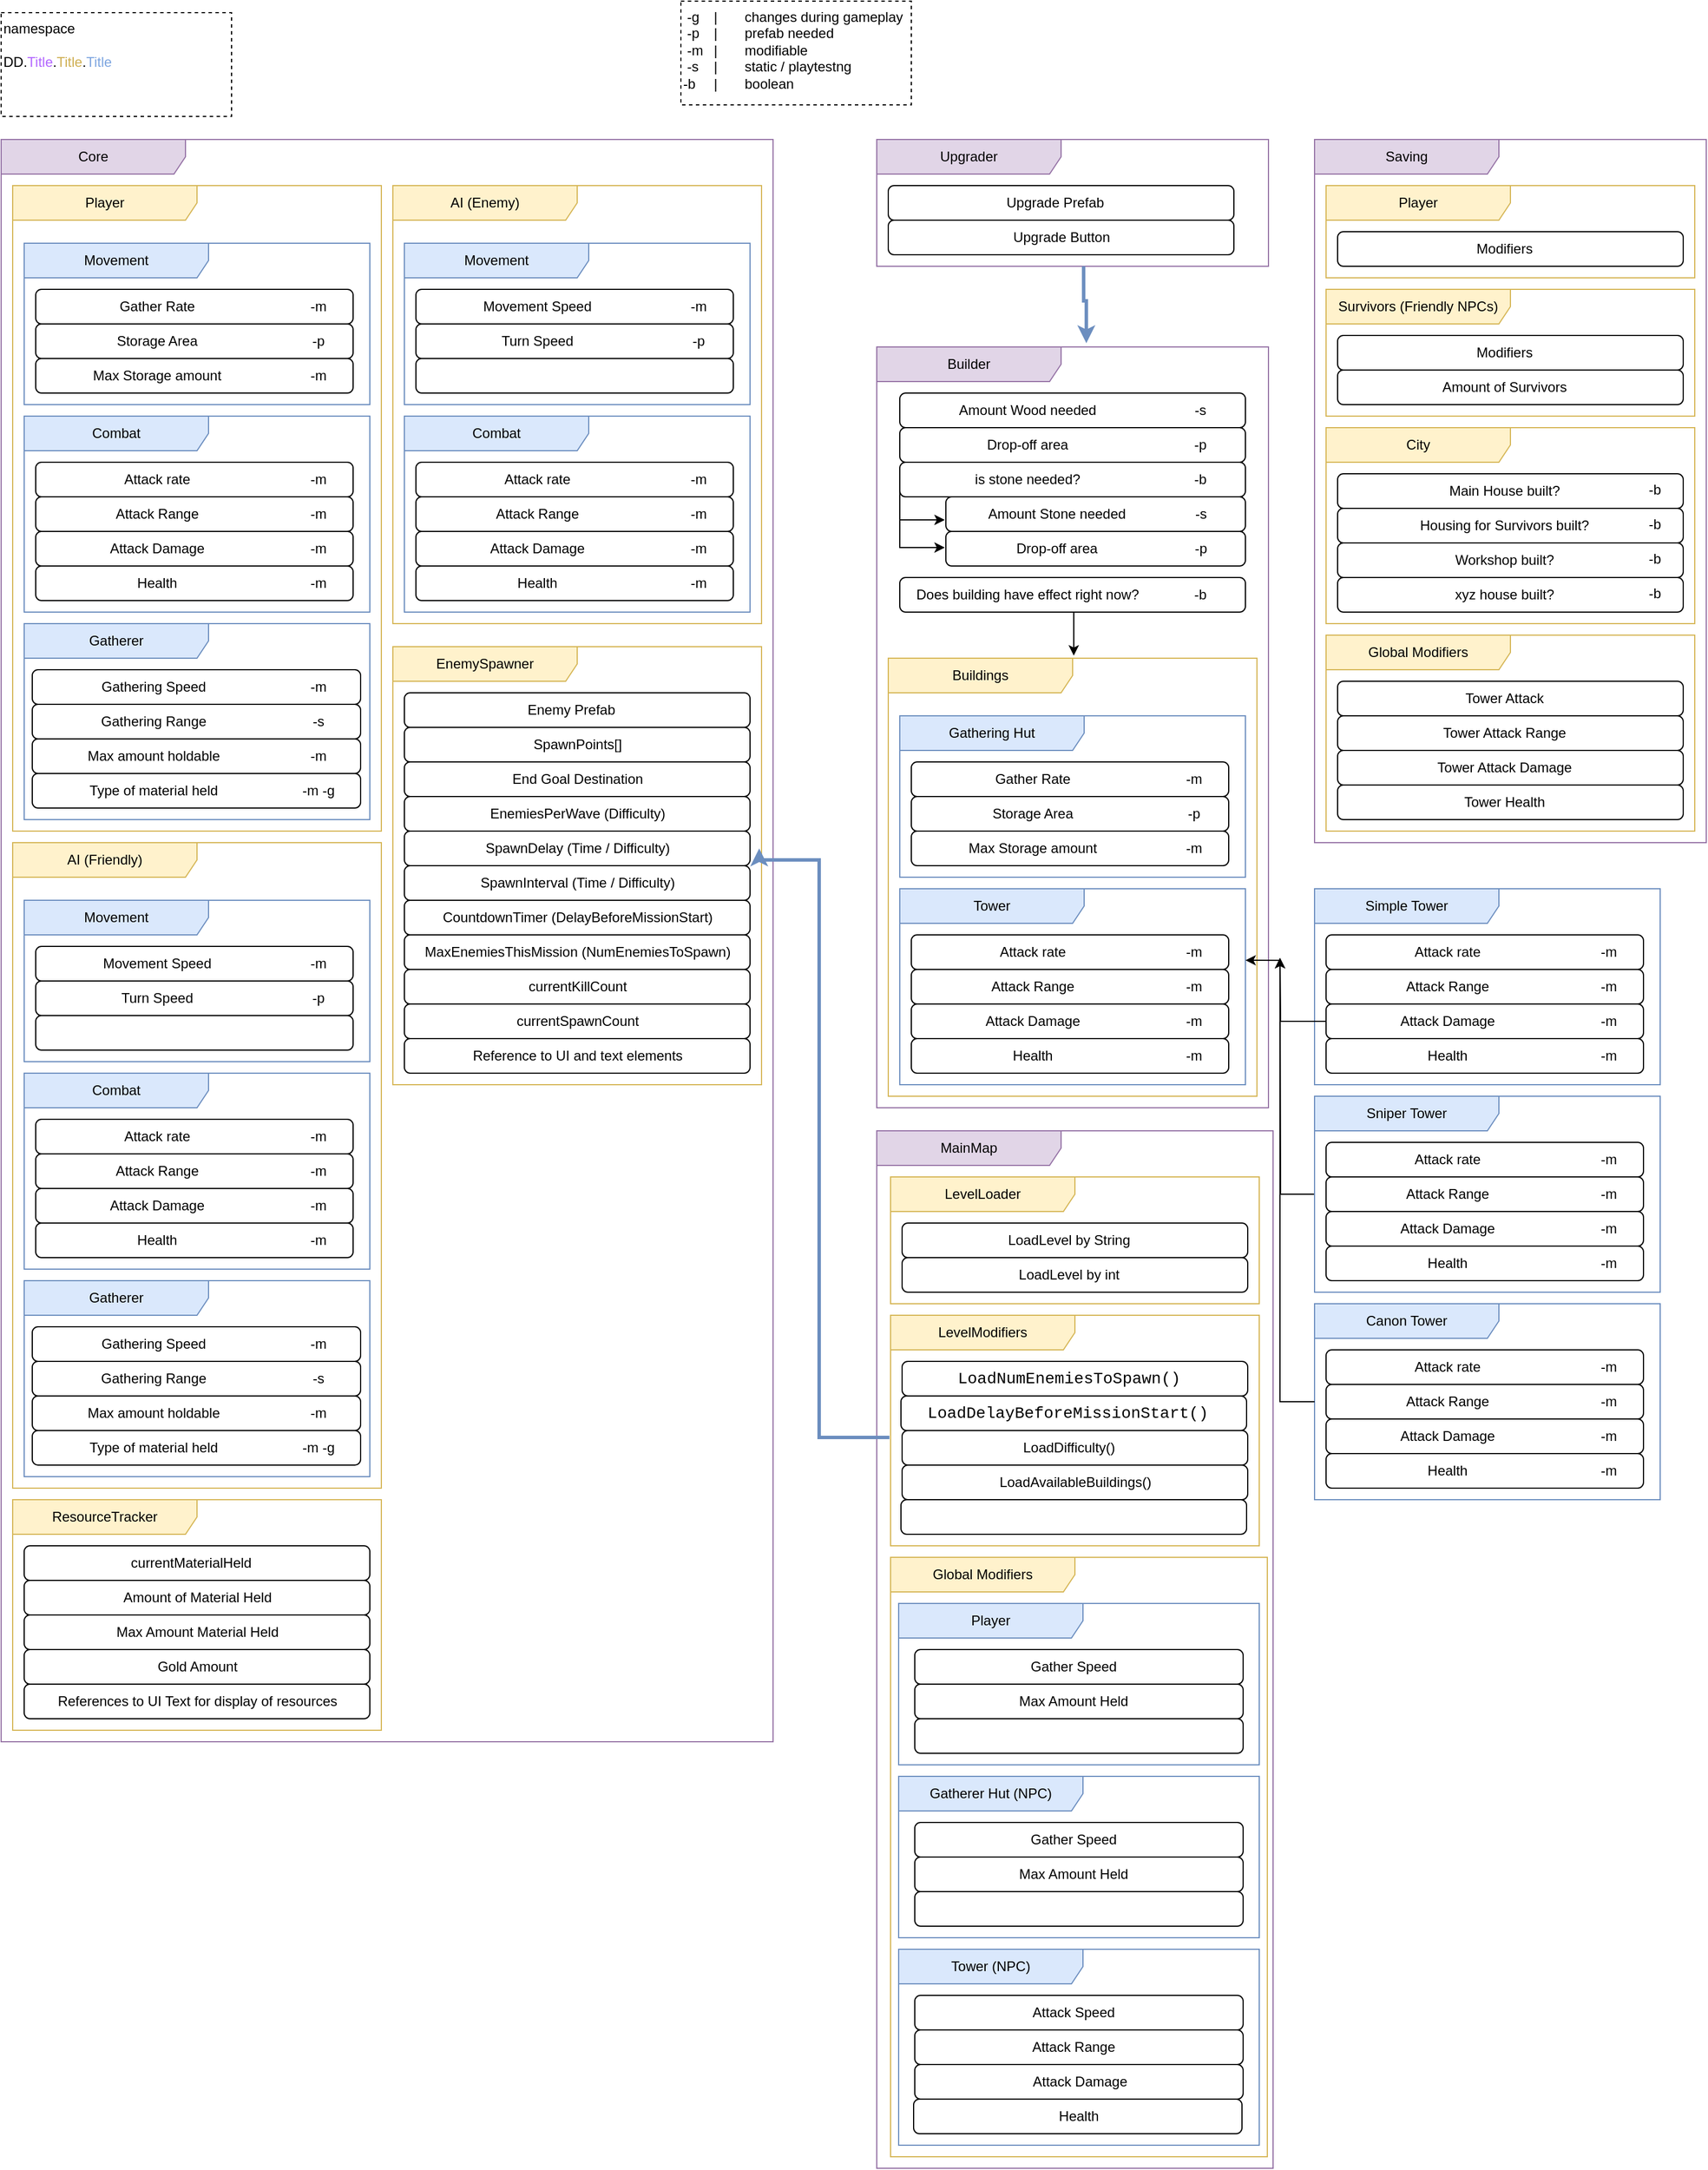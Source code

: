 <mxfile version="24.7.1" type="github">
  <diagram name="Scripts" id="Pfe_4rutyUgECun5avSO">
    <mxGraphModel dx="1195" dy="628" grid="1" gridSize="10" guides="1" tooltips="1" connect="1" arrows="1" fold="1" page="1" pageScale="1" pageWidth="850" pageHeight="1100" background="none" math="0" shadow="0">
      <root>
        <mxCell id="0" />
        <mxCell id="1" parent="0" />
        <mxCell id="oJg7SbTFlOv8RmjK-x86-2" value="&lt;div&gt;&amp;nbsp;-g&lt;span style=&quot;white-space: pre;&quot;&gt;&#x9;&lt;/span&gt;|&lt;span style=&quot;white-space: pre;&quot;&gt;&#x9;&lt;/span&gt;changes during gameplay&lt;/div&gt;&lt;div&gt;&amp;nbsp;-p&lt;span style=&quot;white-space: pre;&quot;&gt;&#x9;&lt;/span&gt;|&lt;span style=&quot;white-space: pre;&quot;&gt;&#x9;&lt;/span&gt;prefab needed&lt;/div&gt;&lt;div&gt;&amp;nbsp;-m&lt;span style=&quot;white-space: pre;&quot;&gt;&#x9;&lt;/span&gt;|&lt;span style=&quot;white-space: pre;&quot;&gt;&#x9;&lt;/span&gt;modifiable&lt;/div&gt;&lt;div&gt;&amp;nbsp;-s&lt;span style=&quot;white-space: pre;&quot;&gt;&#x9;&lt;/span&gt;|&lt;span style=&quot;white-space: pre;&quot;&gt;&#x9;&lt;/span&gt;static / playtestng&lt;br&gt;&lt;/div&gt;&lt;div&gt;-b&lt;span style=&quot;white-space: pre;&quot;&gt;&#x9;&lt;/span&gt;|&lt;span style=&quot;white-space: pre;&quot;&gt;&#x9;&lt;/span&gt;boolean&lt;br&gt;&lt;/div&gt;" style="fontStyle=0;dashed=1;html=1;whiteSpace=wrap;align=left;spacing=2;verticalAlign=top;" parent="1" vertex="1">
          <mxGeometry x="630" y="10" width="200" height="90" as="geometry" />
        </mxCell>
        <mxCell id="oJg7SbTFlOv8RmjK-x86-24" value="Builder" style="shape=umlFrame;whiteSpace=wrap;html=1;pointerEvents=0;recursiveResize=0;container=1;collapsible=0;width=160;fillColor=#e1d5e7;strokeColor=#9673a6;" parent="1" vertex="1">
          <mxGeometry x="800" y="310" width="340" height="660" as="geometry" />
        </mxCell>
        <mxCell id="oJg7SbTFlOv8RmjK-x86-25" value="" style="group" parent="oJg7SbTFlOv8RmjK-x86-24" vertex="1" connectable="0">
          <mxGeometry x="20" y="40" width="300" height="30" as="geometry" />
        </mxCell>
        <mxCell id="oJg7SbTFlOv8RmjK-x86-26" value="" style="rounded=1;absoluteArcSize=1;html=1;arcSize=10;container=0;" parent="oJg7SbTFlOv8RmjK-x86-25" vertex="1">
          <mxGeometry width="300" height="30" as="geometry" />
        </mxCell>
        <mxCell id="oJg7SbTFlOv8RmjK-x86-27" value="Amount Wood needed" style="html=1;shape=mxgraph.er.anchor;whiteSpace=wrap;container=0;" parent="oJg7SbTFlOv8RmjK-x86-25" vertex="1">
          <mxGeometry width="222.414" height="30" as="geometry" />
        </mxCell>
        <mxCell id="oJg7SbTFlOv8RmjK-x86-28" value="-s" style="rounded=1;absoluteArcSize=1;html=1;arcSize=10;whiteSpace=wrap;points=[];strokeColor=inherit;fillColor=inherit;container=0;" parent="oJg7SbTFlOv8RmjK-x86-25" vertex="1">
          <mxGeometry x="235.345" y="1.5" width="51.724" height="27" as="geometry" />
        </mxCell>
        <mxCell id="oJg7SbTFlOv8RmjK-x86-29" value="" style="group" parent="oJg7SbTFlOv8RmjK-x86-24" vertex="1" connectable="0">
          <mxGeometry x="20" y="100" width="300" height="30" as="geometry" />
        </mxCell>
        <mxCell id="oJg7SbTFlOv8RmjK-x86-30" value="" style="rounded=1;absoluteArcSize=1;html=1;arcSize=10;container=0;" parent="oJg7SbTFlOv8RmjK-x86-29" vertex="1">
          <mxGeometry width="300" height="30" as="geometry" />
        </mxCell>
        <mxCell id="oJg7SbTFlOv8RmjK-x86-31" value="is stone needed? " style="html=1;shape=mxgraph.er.anchor;whiteSpace=wrap;container=0;" parent="oJg7SbTFlOv8RmjK-x86-29" vertex="1">
          <mxGeometry width="222.414" height="30" as="geometry" />
        </mxCell>
        <mxCell id="oJg7SbTFlOv8RmjK-x86-32" value="-b" style="rounded=1;absoluteArcSize=1;html=1;arcSize=10;whiteSpace=wrap;points=[];strokeColor=inherit;fillColor=inherit;container=0;" parent="oJg7SbTFlOv8RmjK-x86-29" vertex="1">
          <mxGeometry x="235.345" y="1.5" width="51.724" height="27" as="geometry" />
        </mxCell>
        <mxCell id="oJg7SbTFlOv8RmjK-x86-33" value="" style="group" parent="oJg7SbTFlOv8RmjK-x86-24" vertex="1" connectable="0">
          <mxGeometry x="60" y="130" width="260" height="30" as="geometry" />
        </mxCell>
        <mxCell id="oJg7SbTFlOv8RmjK-x86-34" value="" style="rounded=1;absoluteArcSize=1;html=1;arcSize=10;container=0;" parent="oJg7SbTFlOv8RmjK-x86-33" vertex="1">
          <mxGeometry width="260" height="30" as="geometry" />
        </mxCell>
        <mxCell id="oJg7SbTFlOv8RmjK-x86-35" value="Amount Stone needed" style="html=1;shape=mxgraph.er.anchor;whiteSpace=wrap;container=0;" parent="oJg7SbTFlOv8RmjK-x86-33" vertex="1">
          <mxGeometry width="192.759" height="30" as="geometry" />
        </mxCell>
        <mxCell id="oJg7SbTFlOv8RmjK-x86-36" value="-s" style="rounded=1;absoluteArcSize=1;html=1;arcSize=10;whiteSpace=wrap;points=[];strokeColor=inherit;fillColor=inherit;container=0;" parent="oJg7SbTFlOv8RmjK-x86-33" vertex="1">
          <mxGeometry x="198.966" y="1.5" width="44.828" height="27" as="geometry" />
        </mxCell>
        <mxCell id="oJg7SbTFlOv8RmjK-x86-43" style="edgeStyle=orthogonalEdgeStyle;rounded=0;orthogonalLoop=1;jettySize=auto;html=1;exitX=0;exitY=1;exitDx=0;exitDy=0;entryX=-0.005;entryY=0.667;entryDx=0;entryDy=0;entryPerimeter=0;" parent="oJg7SbTFlOv8RmjK-x86-24" source="oJg7SbTFlOv8RmjK-x86-30" target="oJg7SbTFlOv8RmjK-x86-35" edge="1">
          <mxGeometry relative="1" as="geometry" />
        </mxCell>
        <mxCell id="oJg7SbTFlOv8RmjK-x86-44" value="" style="group" parent="oJg7SbTFlOv8RmjK-x86-24" vertex="1" connectable="0">
          <mxGeometry x="60" y="160" width="260" height="30" as="geometry" />
        </mxCell>
        <mxCell id="oJg7SbTFlOv8RmjK-x86-45" value="" style="rounded=1;absoluteArcSize=1;html=1;arcSize=10;container=0;" parent="oJg7SbTFlOv8RmjK-x86-44" vertex="1">
          <mxGeometry width="260" height="30" as="geometry" />
        </mxCell>
        <mxCell id="oJg7SbTFlOv8RmjK-x86-46" value="Drop-off area" style="html=1;shape=mxgraph.er.anchor;whiteSpace=wrap;container=0;" parent="oJg7SbTFlOv8RmjK-x86-44" vertex="1">
          <mxGeometry width="192.759" height="30" as="geometry" />
        </mxCell>
        <mxCell id="oJg7SbTFlOv8RmjK-x86-47" value="-p" style="rounded=1;absoluteArcSize=1;html=1;arcSize=10;whiteSpace=wrap;points=[];strokeColor=inherit;fillColor=inherit;container=0;" parent="oJg7SbTFlOv8RmjK-x86-44" vertex="1">
          <mxGeometry x="198.966" y="1.5" width="44.828" height="27" as="geometry" />
        </mxCell>
        <mxCell id="oJg7SbTFlOv8RmjK-x86-48" value="" style="group" parent="oJg7SbTFlOv8RmjK-x86-24" vertex="1" connectable="0">
          <mxGeometry x="20" y="70" width="300" height="30" as="geometry" />
        </mxCell>
        <mxCell id="oJg7SbTFlOv8RmjK-x86-49" value="" style="rounded=1;absoluteArcSize=1;html=1;arcSize=10;container=0;" parent="oJg7SbTFlOv8RmjK-x86-48" vertex="1">
          <mxGeometry width="300" height="30" as="geometry" />
        </mxCell>
        <mxCell id="oJg7SbTFlOv8RmjK-x86-50" value="Drop-off area" style="html=1;shape=mxgraph.er.anchor;whiteSpace=wrap;container=0;" parent="oJg7SbTFlOv8RmjK-x86-48" vertex="1">
          <mxGeometry width="222.414" height="30" as="geometry" />
        </mxCell>
        <mxCell id="oJg7SbTFlOv8RmjK-x86-51" value="-p" style="rounded=1;absoluteArcSize=1;html=1;arcSize=10;whiteSpace=wrap;points=[];strokeColor=inherit;fillColor=inherit;container=0;" parent="oJg7SbTFlOv8RmjK-x86-48" vertex="1">
          <mxGeometry x="235.345" y="1.5" width="51.724" height="27" as="geometry" />
        </mxCell>
        <mxCell id="oJg7SbTFlOv8RmjK-x86-52" style="edgeStyle=orthogonalEdgeStyle;rounded=0;orthogonalLoop=1;jettySize=auto;html=1;exitX=0;exitY=0.75;exitDx=0;exitDy=0;entryX=-0.005;entryY=0.467;entryDx=0;entryDy=0;entryPerimeter=0;" parent="oJg7SbTFlOv8RmjK-x86-24" source="oJg7SbTFlOv8RmjK-x86-30" target="oJg7SbTFlOv8RmjK-x86-46" edge="1">
          <mxGeometry relative="1" as="geometry">
            <Array as="points">
              <mxPoint x="20" y="174" />
            </Array>
          </mxGeometry>
        </mxCell>
        <mxCell id="oJg7SbTFlOv8RmjK-x86-53" value="" style="group" parent="oJg7SbTFlOv8RmjK-x86-24" vertex="1" connectable="0">
          <mxGeometry x="20" y="200" width="300" height="30" as="geometry" />
        </mxCell>
        <mxCell id="oJg7SbTFlOv8RmjK-x86-54" value="" style="rounded=1;absoluteArcSize=1;html=1;arcSize=10;container=0;" parent="oJg7SbTFlOv8RmjK-x86-53" vertex="1">
          <mxGeometry width="300" height="30" as="geometry" />
        </mxCell>
        <mxCell id="oJg7SbTFlOv8RmjK-x86-55" value="Does building have effect right now?" style="html=1;shape=mxgraph.er.anchor;whiteSpace=wrap;container=0;" parent="oJg7SbTFlOv8RmjK-x86-53" vertex="1">
          <mxGeometry width="222.414" height="30" as="geometry" />
        </mxCell>
        <mxCell id="oJg7SbTFlOv8RmjK-x86-56" value="-b" style="rounded=1;absoluteArcSize=1;html=1;arcSize=10;whiteSpace=wrap;points=[];strokeColor=inherit;fillColor=inherit;container=0;" parent="oJg7SbTFlOv8RmjK-x86-53" vertex="1">
          <mxGeometry x="235.345" y="1.5" width="51.724" height="27" as="geometry" />
        </mxCell>
        <mxCell id="oJg7SbTFlOv8RmjK-x86-57" value="Buildings" style="shape=umlFrame;whiteSpace=wrap;html=1;pointerEvents=0;recursiveResize=0;container=1;collapsible=0;width=160;fillColor=#fff2cc;strokeColor=#d6b656;perimeterSpacing=7;" parent="oJg7SbTFlOv8RmjK-x86-24" vertex="1">
          <mxGeometry x="10" y="270" width="320" height="380" as="geometry" />
        </mxCell>
        <mxCell id="oJg7SbTFlOv8RmjK-x86-70" style="edgeStyle=orthogonalEdgeStyle;rounded=0;orthogonalLoop=1;jettySize=auto;html=1;exitX=0;exitY=1;exitDx=0;exitDy=0;entryX=-0.005;entryY=0.667;entryDx=0;entryDy=0;entryPerimeter=0;" parent="oJg7SbTFlOv8RmjK-x86-57" edge="1">
          <mxGeometry relative="1" as="geometry">
            <mxPoint x="20.0" y="130" as="sourcePoint" />
          </mxGeometry>
        </mxCell>
        <mxCell id="oJg7SbTFlOv8RmjK-x86-79" style="edgeStyle=orthogonalEdgeStyle;rounded=0;orthogonalLoop=1;jettySize=auto;html=1;exitX=0;exitY=0.75;exitDx=0;exitDy=0;entryX=-0.005;entryY=0.467;entryDx=0;entryDy=0;entryPerimeter=0;" parent="oJg7SbTFlOv8RmjK-x86-57" edge="1">
          <mxGeometry relative="1" as="geometry">
            <mxPoint x="20" y="122.5" as="sourcePoint" />
            <Array as="points">
              <mxPoint x="20" y="174" />
            </Array>
          </mxGeometry>
        </mxCell>
        <mxCell id="oJg7SbTFlOv8RmjK-x86-85" value="Gathering Hut" style="shape=umlFrame;whiteSpace=wrap;html=1;pointerEvents=0;recursiveResize=0;container=1;collapsible=0;width=160;fillColor=#dae8fc;strokeColor=#6c8ebf;" parent="oJg7SbTFlOv8RmjK-x86-57" vertex="1">
          <mxGeometry x="10" y="50" width="300" height="140" as="geometry" />
        </mxCell>
        <mxCell id="oJg7SbTFlOv8RmjK-x86-86" style="edgeStyle=orthogonalEdgeStyle;rounded=0;orthogonalLoop=1;jettySize=auto;html=1;exitX=0;exitY=1;exitDx=0;exitDy=0;entryX=-0.005;entryY=0.667;entryDx=0;entryDy=0;entryPerimeter=0;" parent="oJg7SbTFlOv8RmjK-x86-85" edge="1">
          <mxGeometry relative="1" as="geometry">
            <mxPoint x="20.0" y="130" as="sourcePoint" />
          </mxGeometry>
        </mxCell>
        <mxCell id="oJg7SbTFlOv8RmjK-x86-87" style="edgeStyle=orthogonalEdgeStyle;rounded=0;orthogonalLoop=1;jettySize=auto;html=1;exitX=0;exitY=0.75;exitDx=0;exitDy=0;entryX=-0.005;entryY=0.467;entryDx=0;entryDy=0;entryPerimeter=0;" parent="oJg7SbTFlOv8RmjK-x86-85" edge="1">
          <mxGeometry relative="1" as="geometry">
            <mxPoint x="20" y="122.5" as="sourcePoint" />
            <Array as="points">
              <mxPoint x="20" y="174" />
            </Array>
          </mxGeometry>
        </mxCell>
        <mxCell id="oJg7SbTFlOv8RmjK-x86-90" value="" style="group" parent="oJg7SbTFlOv8RmjK-x86-85" vertex="1" connectable="0">
          <mxGeometry x="10" y="40" width="285" height="30" as="geometry" />
        </mxCell>
        <mxCell id="oJg7SbTFlOv8RmjK-x86-91" value="" style="rounded=1;absoluteArcSize=1;html=1;arcSize=10;container=0;" parent="oJg7SbTFlOv8RmjK-x86-90" vertex="1">
          <mxGeometry width="275.5" height="30" as="geometry" />
        </mxCell>
        <mxCell id="oJg7SbTFlOv8RmjK-x86-92" value="Gather Rate" style="html=1;shape=mxgraph.er.anchor;whiteSpace=wrap;container=0;" parent="oJg7SbTFlOv8RmjK-x86-90" vertex="1">
          <mxGeometry width="211.293" height="30" as="geometry" />
        </mxCell>
        <mxCell id="oJg7SbTFlOv8RmjK-x86-93" value="-m" style="rounded=1;absoluteArcSize=1;html=1;arcSize=10;whiteSpace=wrap;points=[];strokeColor=inherit;fillColor=inherit;container=0;" parent="oJg7SbTFlOv8RmjK-x86-90" vertex="1">
          <mxGeometry x="221.355" y="1.5" width="49.138" height="27" as="geometry" />
        </mxCell>
        <mxCell id="oJg7SbTFlOv8RmjK-x86-95" value="" style="group" parent="oJg7SbTFlOv8RmjK-x86-85" vertex="1" connectable="0">
          <mxGeometry x="10" y="70" width="285" height="30" as="geometry" />
        </mxCell>
        <mxCell id="oJg7SbTFlOv8RmjK-x86-96" value="" style="rounded=1;absoluteArcSize=1;html=1;arcSize=10;container=0;" parent="oJg7SbTFlOv8RmjK-x86-95" vertex="1">
          <mxGeometry width="275.5" height="30" as="geometry" />
        </mxCell>
        <mxCell id="oJg7SbTFlOv8RmjK-x86-97" value="Storage Area" style="html=1;shape=mxgraph.er.anchor;whiteSpace=wrap;container=0;" parent="oJg7SbTFlOv8RmjK-x86-95" vertex="1">
          <mxGeometry width="211.293" height="30" as="geometry" />
        </mxCell>
        <mxCell id="oJg7SbTFlOv8RmjK-x86-98" value="-p" style="rounded=1;absoluteArcSize=1;html=1;arcSize=10;whiteSpace=wrap;points=[];strokeColor=inherit;fillColor=inherit;container=0;" parent="oJg7SbTFlOv8RmjK-x86-95" vertex="1">
          <mxGeometry x="221.355" y="1.5" width="49.138" height="27" as="geometry" />
        </mxCell>
        <mxCell id="oJg7SbTFlOv8RmjK-x86-99" value="" style="group" parent="oJg7SbTFlOv8RmjK-x86-85" vertex="1" connectable="0">
          <mxGeometry x="10" y="100" width="285" height="30" as="geometry" />
        </mxCell>
        <mxCell id="oJg7SbTFlOv8RmjK-x86-100" value="" style="rounded=1;absoluteArcSize=1;html=1;arcSize=10;container=0;" parent="oJg7SbTFlOv8RmjK-x86-99" vertex="1">
          <mxGeometry width="275.5" height="30" as="geometry" />
        </mxCell>
        <mxCell id="oJg7SbTFlOv8RmjK-x86-101" value="Max Storage amount" style="html=1;shape=mxgraph.er.anchor;whiteSpace=wrap;container=0;" parent="oJg7SbTFlOv8RmjK-x86-99" vertex="1">
          <mxGeometry width="211.293" height="30" as="geometry" />
        </mxCell>
        <mxCell id="oJg7SbTFlOv8RmjK-x86-102" value="-m" style="rounded=1;absoluteArcSize=1;html=1;arcSize=10;whiteSpace=wrap;points=[];strokeColor=inherit;fillColor=inherit;container=0;" parent="oJg7SbTFlOv8RmjK-x86-99" vertex="1">
          <mxGeometry x="221.355" y="1.5" width="49.138" height="27" as="geometry" />
        </mxCell>
        <mxCell id="oJg7SbTFlOv8RmjK-x86-103" value="Tower" style="shape=umlFrame;whiteSpace=wrap;html=1;pointerEvents=0;recursiveResize=0;container=1;collapsible=0;width=160;fillColor=#dae8fc;strokeColor=#6c8ebf;" parent="oJg7SbTFlOv8RmjK-x86-57" vertex="1">
          <mxGeometry x="10" y="200" width="300" height="170" as="geometry" />
        </mxCell>
        <mxCell id="oJg7SbTFlOv8RmjK-x86-104" style="edgeStyle=orthogonalEdgeStyle;rounded=0;orthogonalLoop=1;jettySize=auto;html=1;exitX=0;exitY=1;exitDx=0;exitDy=0;entryX=-0.005;entryY=0.667;entryDx=0;entryDy=0;entryPerimeter=0;" parent="oJg7SbTFlOv8RmjK-x86-103" edge="1">
          <mxGeometry relative="1" as="geometry">
            <mxPoint x="20.0" y="130" as="sourcePoint" />
          </mxGeometry>
        </mxCell>
        <mxCell id="oJg7SbTFlOv8RmjK-x86-105" style="edgeStyle=orthogonalEdgeStyle;rounded=0;orthogonalLoop=1;jettySize=auto;html=1;exitX=0;exitY=0.75;exitDx=0;exitDy=0;entryX=-0.005;entryY=0.467;entryDx=0;entryDy=0;entryPerimeter=0;" parent="oJg7SbTFlOv8RmjK-x86-103" edge="1">
          <mxGeometry relative="1" as="geometry">
            <mxPoint x="20" y="122.5" as="sourcePoint" />
            <Array as="points">
              <mxPoint x="20" y="174" />
            </Array>
          </mxGeometry>
        </mxCell>
        <mxCell id="oJg7SbTFlOv8RmjK-x86-106" value="" style="group" parent="oJg7SbTFlOv8RmjK-x86-103" vertex="1" connectable="0">
          <mxGeometry x="10" y="40" width="285" height="30" as="geometry" />
        </mxCell>
        <mxCell id="oJg7SbTFlOv8RmjK-x86-107" value="" style="rounded=1;absoluteArcSize=1;html=1;arcSize=10;container=0;" parent="oJg7SbTFlOv8RmjK-x86-106" vertex="1">
          <mxGeometry width="275.5" height="30" as="geometry" />
        </mxCell>
        <mxCell id="oJg7SbTFlOv8RmjK-x86-108" value="Attack rate" style="html=1;shape=mxgraph.er.anchor;whiteSpace=wrap;container=0;" parent="oJg7SbTFlOv8RmjK-x86-106" vertex="1">
          <mxGeometry width="211.293" height="30" as="geometry" />
        </mxCell>
        <mxCell id="oJg7SbTFlOv8RmjK-x86-109" value="-m" style="rounded=1;absoluteArcSize=1;html=1;arcSize=10;whiteSpace=wrap;points=[];strokeColor=inherit;fillColor=inherit;container=0;" parent="oJg7SbTFlOv8RmjK-x86-106" vertex="1">
          <mxGeometry x="221.355" y="1.5" width="49.138" height="27" as="geometry" />
        </mxCell>
        <mxCell id="oJg7SbTFlOv8RmjK-x86-110" value="" style="group" parent="oJg7SbTFlOv8RmjK-x86-103" vertex="1" connectable="0">
          <mxGeometry x="10" y="70" width="285" height="30" as="geometry" />
        </mxCell>
        <mxCell id="oJg7SbTFlOv8RmjK-x86-111" value="" style="rounded=1;absoluteArcSize=1;html=1;arcSize=10;container=0;" parent="oJg7SbTFlOv8RmjK-x86-110" vertex="1">
          <mxGeometry width="275.5" height="30" as="geometry" />
        </mxCell>
        <mxCell id="oJg7SbTFlOv8RmjK-x86-112" value="Attack Range" style="html=1;shape=mxgraph.er.anchor;whiteSpace=wrap;container=0;" parent="oJg7SbTFlOv8RmjK-x86-110" vertex="1">
          <mxGeometry width="211.293" height="30" as="geometry" />
        </mxCell>
        <mxCell id="oJg7SbTFlOv8RmjK-x86-113" value="-m" style="rounded=1;absoluteArcSize=1;html=1;arcSize=10;whiteSpace=wrap;points=[];strokeColor=inherit;fillColor=inherit;container=0;" parent="oJg7SbTFlOv8RmjK-x86-110" vertex="1">
          <mxGeometry x="221.355" y="1.5" width="49.138" height="27" as="geometry" />
        </mxCell>
        <mxCell id="oJg7SbTFlOv8RmjK-x86-114" value="" style="group" parent="oJg7SbTFlOv8RmjK-x86-103" vertex="1" connectable="0">
          <mxGeometry x="10" y="100" width="285" height="30" as="geometry" />
        </mxCell>
        <mxCell id="oJg7SbTFlOv8RmjK-x86-115" value="" style="rounded=1;absoluteArcSize=1;html=1;arcSize=10;container=0;" parent="oJg7SbTFlOv8RmjK-x86-114" vertex="1">
          <mxGeometry width="275.5" height="30" as="geometry" />
        </mxCell>
        <mxCell id="oJg7SbTFlOv8RmjK-x86-116" value="Attack Damage" style="html=1;shape=mxgraph.er.anchor;whiteSpace=wrap;container=0;" parent="oJg7SbTFlOv8RmjK-x86-114" vertex="1">
          <mxGeometry width="211.293" height="30" as="geometry" />
        </mxCell>
        <mxCell id="oJg7SbTFlOv8RmjK-x86-117" value="-m" style="rounded=1;absoluteArcSize=1;html=1;arcSize=10;whiteSpace=wrap;points=[];strokeColor=inherit;fillColor=inherit;container=0;" parent="oJg7SbTFlOv8RmjK-x86-114" vertex="1">
          <mxGeometry x="221.355" y="1.5" width="49.138" height="27" as="geometry" />
        </mxCell>
        <mxCell id="oJg7SbTFlOv8RmjK-x86-118" value="" style="group" parent="oJg7SbTFlOv8RmjK-x86-103" vertex="1" connectable="0">
          <mxGeometry x="10" y="130" width="285" height="30" as="geometry" />
        </mxCell>
        <mxCell id="oJg7SbTFlOv8RmjK-x86-119" value="" style="rounded=1;absoluteArcSize=1;html=1;arcSize=10;container=0;" parent="oJg7SbTFlOv8RmjK-x86-118" vertex="1">
          <mxGeometry width="275.5" height="30" as="geometry" />
        </mxCell>
        <mxCell id="oJg7SbTFlOv8RmjK-x86-120" value="Health" style="html=1;shape=mxgraph.er.anchor;whiteSpace=wrap;container=0;" parent="oJg7SbTFlOv8RmjK-x86-118" vertex="1">
          <mxGeometry width="211.293" height="30" as="geometry" />
        </mxCell>
        <mxCell id="oJg7SbTFlOv8RmjK-x86-121" value="-m" style="rounded=1;absoluteArcSize=1;html=1;arcSize=10;whiteSpace=wrap;points=[];strokeColor=inherit;fillColor=inherit;container=0;" parent="oJg7SbTFlOv8RmjK-x86-118" vertex="1">
          <mxGeometry x="221.355" y="1.5" width="49.138" height="27" as="geometry" />
        </mxCell>
        <mxCell id="oJg7SbTFlOv8RmjK-x86-84" style="edgeStyle=orthogonalEdgeStyle;rounded=0;orthogonalLoop=1;jettySize=auto;html=1;exitX=0.5;exitY=1;exitDx=0;exitDy=0;entryX=0.503;entryY=0.012;entryDx=0;entryDy=0;entryPerimeter=0;" parent="oJg7SbTFlOv8RmjK-x86-24" source="oJg7SbTFlOv8RmjK-x86-54" target="oJg7SbTFlOv8RmjK-x86-57" edge="1">
          <mxGeometry relative="1" as="geometry" />
        </mxCell>
        <mxCell id="oJg7SbTFlOv8RmjK-x86-228" value="namespace&lt;br&gt;&lt;br&gt;DD.&lt;font color=&quot;#b266ff&quot;&gt;Title&lt;/font&gt;.&lt;font color=&quot;#cfaf53&quot;&gt;Title&lt;/font&gt;.&lt;font color=&quot;#7ea6e0&quot;&gt;Title&lt;/font&gt;" style="fontStyle=0;dashed=1;html=1;whiteSpace=wrap;align=left;spacing=2;verticalAlign=top;" parent="1" vertex="1">
          <mxGeometry x="40" y="20" width="200" height="90" as="geometry" />
        </mxCell>
        <mxCell id="oJg7SbTFlOv8RmjK-x86-289" value="Core" style="shape=umlFrame;whiteSpace=wrap;html=1;pointerEvents=0;recursiveResize=0;container=1;collapsible=0;width=160;fillColor=#e1d5e7;strokeColor=#9673a6;" parent="1" vertex="1">
          <mxGeometry x="40" y="130" width="670" height="1390" as="geometry" />
        </mxCell>
        <mxCell id="oJg7SbTFlOv8RmjK-x86-316" value="Player" style="shape=umlFrame;whiteSpace=wrap;html=1;pointerEvents=0;recursiveResize=0;container=1;collapsible=0;width=160;fillColor=#fff2cc;strokeColor=#d6b656;perimeterSpacing=7;" parent="oJg7SbTFlOv8RmjK-x86-289" vertex="1">
          <mxGeometry x="10" y="40" width="320" height="560" as="geometry" />
        </mxCell>
        <mxCell id="oJg7SbTFlOv8RmjK-x86-317" style="edgeStyle=orthogonalEdgeStyle;rounded=0;orthogonalLoop=1;jettySize=auto;html=1;exitX=0;exitY=1;exitDx=0;exitDy=0;entryX=-0.005;entryY=0.667;entryDx=0;entryDy=0;entryPerimeter=0;" parent="oJg7SbTFlOv8RmjK-x86-316" edge="1">
          <mxGeometry relative="1" as="geometry">
            <mxPoint x="20.0" y="130" as="sourcePoint" />
          </mxGeometry>
        </mxCell>
        <mxCell id="oJg7SbTFlOv8RmjK-x86-318" style="edgeStyle=orthogonalEdgeStyle;rounded=0;orthogonalLoop=1;jettySize=auto;html=1;exitX=0;exitY=0.75;exitDx=0;exitDy=0;entryX=-0.005;entryY=0.467;entryDx=0;entryDy=0;entryPerimeter=0;" parent="oJg7SbTFlOv8RmjK-x86-316" edge="1">
          <mxGeometry relative="1" as="geometry">
            <mxPoint x="20" y="122.5" as="sourcePoint" />
            <Array as="points">
              <mxPoint x="20" y="174" />
            </Array>
          </mxGeometry>
        </mxCell>
        <mxCell id="oJg7SbTFlOv8RmjK-x86-319" value="Movement" style="shape=umlFrame;whiteSpace=wrap;html=1;pointerEvents=0;recursiveResize=0;container=1;collapsible=0;width=160;fillColor=#dae8fc;strokeColor=#6c8ebf;" parent="oJg7SbTFlOv8RmjK-x86-316" vertex="1">
          <mxGeometry x="10" y="50" width="300" height="140" as="geometry" />
        </mxCell>
        <mxCell id="oJg7SbTFlOv8RmjK-x86-320" style="edgeStyle=orthogonalEdgeStyle;rounded=0;orthogonalLoop=1;jettySize=auto;html=1;exitX=0;exitY=1;exitDx=0;exitDy=0;entryX=-0.005;entryY=0.667;entryDx=0;entryDy=0;entryPerimeter=0;" parent="oJg7SbTFlOv8RmjK-x86-319" edge="1">
          <mxGeometry relative="1" as="geometry">
            <mxPoint x="20.0" y="130" as="sourcePoint" />
          </mxGeometry>
        </mxCell>
        <mxCell id="oJg7SbTFlOv8RmjK-x86-321" style="edgeStyle=orthogonalEdgeStyle;rounded=0;orthogonalLoop=1;jettySize=auto;html=1;exitX=0;exitY=0.75;exitDx=0;exitDy=0;entryX=-0.005;entryY=0.467;entryDx=0;entryDy=0;entryPerimeter=0;" parent="oJg7SbTFlOv8RmjK-x86-319" edge="1">
          <mxGeometry relative="1" as="geometry">
            <mxPoint x="20" y="122.5" as="sourcePoint" />
            <Array as="points">
              <mxPoint x="20" y="174" />
            </Array>
          </mxGeometry>
        </mxCell>
        <mxCell id="oJg7SbTFlOv8RmjK-x86-322" value="" style="group" parent="oJg7SbTFlOv8RmjK-x86-319" vertex="1" connectable="0">
          <mxGeometry x="10" y="40" width="285" height="30" as="geometry" />
        </mxCell>
        <mxCell id="oJg7SbTFlOv8RmjK-x86-323" value="" style="rounded=1;absoluteArcSize=1;html=1;arcSize=10;container=0;" parent="oJg7SbTFlOv8RmjK-x86-322" vertex="1">
          <mxGeometry width="275.5" height="30" as="geometry" />
        </mxCell>
        <mxCell id="oJg7SbTFlOv8RmjK-x86-324" value="Gather Rate" style="html=1;shape=mxgraph.er.anchor;whiteSpace=wrap;container=0;" parent="oJg7SbTFlOv8RmjK-x86-322" vertex="1">
          <mxGeometry width="211.293" height="30" as="geometry" />
        </mxCell>
        <mxCell id="oJg7SbTFlOv8RmjK-x86-325" value="-m" style="rounded=1;absoluteArcSize=1;html=1;arcSize=10;whiteSpace=wrap;points=[];strokeColor=inherit;fillColor=inherit;container=0;" parent="oJg7SbTFlOv8RmjK-x86-322" vertex="1">
          <mxGeometry x="221.355" y="1.5" width="49.138" height="27" as="geometry" />
        </mxCell>
        <mxCell id="oJg7SbTFlOv8RmjK-x86-326" value="" style="group" parent="oJg7SbTFlOv8RmjK-x86-319" vertex="1" connectable="0">
          <mxGeometry x="10" y="70" width="285" height="30" as="geometry" />
        </mxCell>
        <mxCell id="oJg7SbTFlOv8RmjK-x86-327" value="" style="rounded=1;absoluteArcSize=1;html=1;arcSize=10;container=0;" parent="oJg7SbTFlOv8RmjK-x86-326" vertex="1">
          <mxGeometry width="275.5" height="30" as="geometry" />
        </mxCell>
        <mxCell id="oJg7SbTFlOv8RmjK-x86-328" value="Storage Area" style="html=1;shape=mxgraph.er.anchor;whiteSpace=wrap;container=0;" parent="oJg7SbTFlOv8RmjK-x86-326" vertex="1">
          <mxGeometry width="211.293" height="30" as="geometry" />
        </mxCell>
        <mxCell id="oJg7SbTFlOv8RmjK-x86-329" value="-p" style="rounded=1;absoluteArcSize=1;html=1;arcSize=10;whiteSpace=wrap;points=[];strokeColor=inherit;fillColor=inherit;container=0;" parent="oJg7SbTFlOv8RmjK-x86-326" vertex="1">
          <mxGeometry x="221.355" y="1.5" width="49.138" height="27" as="geometry" />
        </mxCell>
        <mxCell id="oJg7SbTFlOv8RmjK-x86-330" value="" style="group" parent="oJg7SbTFlOv8RmjK-x86-319" vertex="1" connectable="0">
          <mxGeometry x="10" y="100" width="285" height="30" as="geometry" />
        </mxCell>
        <mxCell id="oJg7SbTFlOv8RmjK-x86-331" value="" style="rounded=1;absoluteArcSize=1;html=1;arcSize=10;container=0;" parent="oJg7SbTFlOv8RmjK-x86-330" vertex="1">
          <mxGeometry width="275.5" height="30" as="geometry" />
        </mxCell>
        <mxCell id="oJg7SbTFlOv8RmjK-x86-332" value="Max Storage amount" style="html=1;shape=mxgraph.er.anchor;whiteSpace=wrap;container=0;" parent="oJg7SbTFlOv8RmjK-x86-330" vertex="1">
          <mxGeometry width="211.293" height="30" as="geometry" />
        </mxCell>
        <mxCell id="oJg7SbTFlOv8RmjK-x86-333" value="-m" style="rounded=1;absoluteArcSize=1;html=1;arcSize=10;whiteSpace=wrap;points=[];strokeColor=inherit;fillColor=inherit;container=0;" parent="oJg7SbTFlOv8RmjK-x86-330" vertex="1">
          <mxGeometry x="221.355" y="1.5" width="49.138" height="27" as="geometry" />
        </mxCell>
        <mxCell id="oJg7SbTFlOv8RmjK-x86-334" value="Combat" style="shape=umlFrame;whiteSpace=wrap;html=1;pointerEvents=0;recursiveResize=0;container=1;collapsible=0;width=160;fillColor=#dae8fc;strokeColor=#6c8ebf;" parent="oJg7SbTFlOv8RmjK-x86-316" vertex="1">
          <mxGeometry x="10" y="200" width="300" height="170" as="geometry" />
        </mxCell>
        <mxCell id="oJg7SbTFlOv8RmjK-x86-335" style="edgeStyle=orthogonalEdgeStyle;rounded=0;orthogonalLoop=1;jettySize=auto;html=1;exitX=0;exitY=1;exitDx=0;exitDy=0;entryX=-0.005;entryY=0.667;entryDx=0;entryDy=0;entryPerimeter=0;" parent="oJg7SbTFlOv8RmjK-x86-334" edge="1">
          <mxGeometry relative="1" as="geometry">
            <mxPoint x="20.0" y="130" as="sourcePoint" />
          </mxGeometry>
        </mxCell>
        <mxCell id="oJg7SbTFlOv8RmjK-x86-336" style="edgeStyle=orthogonalEdgeStyle;rounded=0;orthogonalLoop=1;jettySize=auto;html=1;exitX=0;exitY=0.75;exitDx=0;exitDy=0;entryX=-0.005;entryY=0.467;entryDx=0;entryDy=0;entryPerimeter=0;" parent="oJg7SbTFlOv8RmjK-x86-334" edge="1">
          <mxGeometry relative="1" as="geometry">
            <mxPoint x="20" y="122.5" as="sourcePoint" />
            <Array as="points">
              <mxPoint x="20" y="174" />
            </Array>
          </mxGeometry>
        </mxCell>
        <mxCell id="oJg7SbTFlOv8RmjK-x86-337" value="" style="group" parent="oJg7SbTFlOv8RmjK-x86-334" vertex="1" connectable="0">
          <mxGeometry x="10" y="40" width="285" height="30" as="geometry" />
        </mxCell>
        <mxCell id="oJg7SbTFlOv8RmjK-x86-338" value="" style="rounded=1;absoluteArcSize=1;html=1;arcSize=10;container=0;" parent="oJg7SbTFlOv8RmjK-x86-337" vertex="1">
          <mxGeometry width="275.5" height="30" as="geometry" />
        </mxCell>
        <mxCell id="oJg7SbTFlOv8RmjK-x86-339" value="Attack rate" style="html=1;shape=mxgraph.er.anchor;whiteSpace=wrap;container=0;" parent="oJg7SbTFlOv8RmjK-x86-337" vertex="1">
          <mxGeometry width="211.293" height="30" as="geometry" />
        </mxCell>
        <mxCell id="oJg7SbTFlOv8RmjK-x86-340" value="-m" style="rounded=1;absoluteArcSize=1;html=1;arcSize=10;whiteSpace=wrap;points=[];strokeColor=inherit;fillColor=inherit;container=0;" parent="oJg7SbTFlOv8RmjK-x86-337" vertex="1">
          <mxGeometry x="221.355" y="1.5" width="49.138" height="27" as="geometry" />
        </mxCell>
        <mxCell id="oJg7SbTFlOv8RmjK-x86-341" value="" style="group" parent="oJg7SbTFlOv8RmjK-x86-334" vertex="1" connectable="0">
          <mxGeometry x="10" y="70" width="285" height="30" as="geometry" />
        </mxCell>
        <mxCell id="oJg7SbTFlOv8RmjK-x86-342" value="" style="rounded=1;absoluteArcSize=1;html=1;arcSize=10;container=0;" parent="oJg7SbTFlOv8RmjK-x86-341" vertex="1">
          <mxGeometry width="275.5" height="30" as="geometry" />
        </mxCell>
        <mxCell id="oJg7SbTFlOv8RmjK-x86-343" value="Attack Range" style="html=1;shape=mxgraph.er.anchor;whiteSpace=wrap;container=0;" parent="oJg7SbTFlOv8RmjK-x86-341" vertex="1">
          <mxGeometry width="211.293" height="30" as="geometry" />
        </mxCell>
        <mxCell id="oJg7SbTFlOv8RmjK-x86-344" value="-m" style="rounded=1;absoluteArcSize=1;html=1;arcSize=10;whiteSpace=wrap;points=[];strokeColor=inherit;fillColor=inherit;container=0;" parent="oJg7SbTFlOv8RmjK-x86-341" vertex="1">
          <mxGeometry x="221.355" y="1.5" width="49.138" height="27" as="geometry" />
        </mxCell>
        <mxCell id="oJg7SbTFlOv8RmjK-x86-345" value="" style="group" parent="oJg7SbTFlOv8RmjK-x86-334" vertex="1" connectable="0">
          <mxGeometry x="10" y="100" width="285" height="30" as="geometry" />
        </mxCell>
        <mxCell id="oJg7SbTFlOv8RmjK-x86-346" value="" style="rounded=1;absoluteArcSize=1;html=1;arcSize=10;container=0;" parent="oJg7SbTFlOv8RmjK-x86-345" vertex="1">
          <mxGeometry width="275.5" height="30" as="geometry" />
        </mxCell>
        <mxCell id="oJg7SbTFlOv8RmjK-x86-347" value="Attack Damage" style="html=1;shape=mxgraph.er.anchor;whiteSpace=wrap;container=0;" parent="oJg7SbTFlOv8RmjK-x86-345" vertex="1">
          <mxGeometry width="211.293" height="30" as="geometry" />
        </mxCell>
        <mxCell id="oJg7SbTFlOv8RmjK-x86-348" value="-m" style="rounded=1;absoluteArcSize=1;html=1;arcSize=10;whiteSpace=wrap;points=[];strokeColor=inherit;fillColor=inherit;container=0;" parent="oJg7SbTFlOv8RmjK-x86-345" vertex="1">
          <mxGeometry x="221.355" y="1.5" width="49.138" height="27" as="geometry" />
        </mxCell>
        <mxCell id="oJg7SbTFlOv8RmjK-x86-349" value="" style="group" parent="oJg7SbTFlOv8RmjK-x86-334" vertex="1" connectable="0">
          <mxGeometry x="10" y="130" width="285" height="30" as="geometry" />
        </mxCell>
        <mxCell id="oJg7SbTFlOv8RmjK-x86-350" value="" style="rounded=1;absoluteArcSize=1;html=1;arcSize=10;container=0;" parent="oJg7SbTFlOv8RmjK-x86-349" vertex="1">
          <mxGeometry width="275.5" height="30" as="geometry" />
        </mxCell>
        <mxCell id="oJg7SbTFlOv8RmjK-x86-351" value="Health" style="html=1;shape=mxgraph.er.anchor;whiteSpace=wrap;container=0;" parent="oJg7SbTFlOv8RmjK-x86-349" vertex="1">
          <mxGeometry width="211.293" height="30" as="geometry" />
        </mxCell>
        <mxCell id="oJg7SbTFlOv8RmjK-x86-352" value="-m" style="rounded=1;absoluteArcSize=1;html=1;arcSize=10;whiteSpace=wrap;points=[];strokeColor=inherit;fillColor=inherit;container=0;" parent="oJg7SbTFlOv8RmjK-x86-349" vertex="1">
          <mxGeometry x="221.355" y="1.5" width="49.138" height="27" as="geometry" />
        </mxCell>
        <mxCell id="oJg7SbTFlOv8RmjK-x86-122" value="&lt;div&gt;Gatherer&lt;/div&gt;" style="shape=umlFrame;whiteSpace=wrap;html=1;pointerEvents=0;recursiveResize=0;container=1;collapsible=0;width=160;fillColor=#dae8fc;strokeColor=#6c8ebf;backgroundOutline=0;" parent="oJg7SbTFlOv8RmjK-x86-316" vertex="1">
          <mxGeometry x="10" y="380" width="300" height="170" as="geometry" />
        </mxCell>
        <mxCell id="oJg7SbTFlOv8RmjK-x86-123" value="" style="group" parent="oJg7SbTFlOv8RmjK-x86-122" vertex="1" connectable="0">
          <mxGeometry x="7" y="40" width="285" height="30" as="geometry" />
        </mxCell>
        <mxCell id="oJg7SbTFlOv8RmjK-x86-124" value="" style="rounded=1;absoluteArcSize=1;html=1;arcSize=10;container=0;" parent="oJg7SbTFlOv8RmjK-x86-123" vertex="1">
          <mxGeometry width="285" height="30" as="geometry" />
        </mxCell>
        <mxCell id="oJg7SbTFlOv8RmjK-x86-125" value="Gathering Speed" style="html=1;shape=mxgraph.er.anchor;whiteSpace=wrap;container=0;" parent="oJg7SbTFlOv8RmjK-x86-123" vertex="1">
          <mxGeometry width="211.293" height="30" as="geometry" />
        </mxCell>
        <mxCell id="oJg7SbTFlOv8RmjK-x86-126" value="-m" style="rounded=1;absoluteArcSize=1;html=1;arcSize=10;whiteSpace=wrap;points=[];strokeColor=inherit;fillColor=inherit;container=0;" parent="oJg7SbTFlOv8RmjK-x86-123" vertex="1">
          <mxGeometry x="223.578" y="1.5" width="49.138" height="27" as="geometry" />
        </mxCell>
        <mxCell id="oJg7SbTFlOv8RmjK-x86-127" value="" style="group" parent="oJg7SbTFlOv8RmjK-x86-122" vertex="1" connectable="0">
          <mxGeometry x="7" y="70" width="285" height="30" as="geometry" />
        </mxCell>
        <mxCell id="oJg7SbTFlOv8RmjK-x86-128" value="" style="rounded=1;absoluteArcSize=1;html=1;arcSize=10;container=0;" parent="oJg7SbTFlOv8RmjK-x86-127" vertex="1">
          <mxGeometry width="285" height="30" as="geometry" />
        </mxCell>
        <mxCell id="oJg7SbTFlOv8RmjK-x86-129" value="Gathering Range" style="html=1;shape=mxgraph.er.anchor;whiteSpace=wrap;container=0;" parent="oJg7SbTFlOv8RmjK-x86-127" vertex="1">
          <mxGeometry width="211.293" height="30" as="geometry" />
        </mxCell>
        <mxCell id="oJg7SbTFlOv8RmjK-x86-130" value="-s" style="rounded=1;absoluteArcSize=1;html=1;arcSize=10;whiteSpace=wrap;points=[];strokeColor=inherit;fillColor=inherit;container=0;" parent="oJg7SbTFlOv8RmjK-x86-127" vertex="1">
          <mxGeometry x="223.578" y="1.5" width="49.138" height="27" as="geometry" />
        </mxCell>
        <mxCell id="oJg7SbTFlOv8RmjK-x86-131" value="" style="group" parent="oJg7SbTFlOv8RmjK-x86-122" vertex="1" connectable="0">
          <mxGeometry x="7" y="100" width="285" height="30" as="geometry" />
        </mxCell>
        <mxCell id="oJg7SbTFlOv8RmjK-x86-132" value="" style="rounded=1;absoluteArcSize=1;html=1;arcSize=10;container=0;" parent="oJg7SbTFlOv8RmjK-x86-131" vertex="1">
          <mxGeometry width="285" height="30" as="geometry" />
        </mxCell>
        <mxCell id="oJg7SbTFlOv8RmjK-x86-133" value="Max amount holdable" style="html=1;shape=mxgraph.er.anchor;whiteSpace=wrap;container=0;" parent="oJg7SbTFlOv8RmjK-x86-131" vertex="1">
          <mxGeometry width="211.293" height="30" as="geometry" />
        </mxCell>
        <mxCell id="oJg7SbTFlOv8RmjK-x86-134" value="-m" style="rounded=1;absoluteArcSize=1;html=1;arcSize=10;whiteSpace=wrap;points=[];strokeColor=inherit;fillColor=inherit;container=0;" parent="oJg7SbTFlOv8RmjK-x86-131" vertex="1">
          <mxGeometry x="223.578" y="1.5" width="49.138" height="27" as="geometry" />
        </mxCell>
        <mxCell id="oJg7SbTFlOv8RmjK-x86-135" value="" style="group" parent="oJg7SbTFlOv8RmjK-x86-122" vertex="1" connectable="0">
          <mxGeometry x="7" y="130" width="285" height="30" as="geometry" />
        </mxCell>
        <mxCell id="oJg7SbTFlOv8RmjK-x86-136" value="" style="rounded=1;absoluteArcSize=1;html=1;arcSize=10;container=0;" parent="oJg7SbTFlOv8RmjK-x86-135" vertex="1">
          <mxGeometry width="285" height="30" as="geometry" />
        </mxCell>
        <mxCell id="oJg7SbTFlOv8RmjK-x86-137" value="Type of material held" style="html=1;shape=mxgraph.er.anchor;whiteSpace=wrap;container=0;" parent="oJg7SbTFlOv8RmjK-x86-135" vertex="1">
          <mxGeometry width="211.293" height="30" as="geometry" />
        </mxCell>
        <mxCell id="oJg7SbTFlOv8RmjK-x86-138" value="-m -g" style="rounded=1;absoluteArcSize=1;html=1;arcSize=10;whiteSpace=wrap;points=[];strokeColor=inherit;fillColor=inherit;container=0;" parent="oJg7SbTFlOv8RmjK-x86-135" vertex="1">
          <mxGeometry x="223.578" y="1.5" width="49.138" height="27" as="geometry" />
        </mxCell>
        <mxCell id="oJg7SbTFlOv8RmjK-x86-354" value="AI (Friendly)" style="shape=umlFrame;whiteSpace=wrap;html=1;pointerEvents=0;recursiveResize=0;container=1;collapsible=0;width=160;fillColor=#fff2cc;strokeColor=#d6b656;perimeterSpacing=7;" parent="oJg7SbTFlOv8RmjK-x86-289" vertex="1">
          <mxGeometry x="10" y="610" width="320" height="560" as="geometry" />
        </mxCell>
        <mxCell id="oJg7SbTFlOv8RmjK-x86-355" style="edgeStyle=orthogonalEdgeStyle;rounded=0;orthogonalLoop=1;jettySize=auto;html=1;exitX=0;exitY=1;exitDx=0;exitDy=0;entryX=-0.005;entryY=0.667;entryDx=0;entryDy=0;entryPerimeter=0;" parent="oJg7SbTFlOv8RmjK-x86-354" edge="1">
          <mxGeometry relative="1" as="geometry">
            <mxPoint x="20.0" y="130" as="sourcePoint" />
          </mxGeometry>
        </mxCell>
        <mxCell id="oJg7SbTFlOv8RmjK-x86-356" style="edgeStyle=orthogonalEdgeStyle;rounded=0;orthogonalLoop=1;jettySize=auto;html=1;exitX=0;exitY=0.75;exitDx=0;exitDy=0;entryX=-0.005;entryY=0.467;entryDx=0;entryDy=0;entryPerimeter=0;" parent="oJg7SbTFlOv8RmjK-x86-354" edge="1">
          <mxGeometry relative="1" as="geometry">
            <mxPoint x="20" y="122.5" as="sourcePoint" />
            <Array as="points">
              <mxPoint x="20" y="174" />
            </Array>
          </mxGeometry>
        </mxCell>
        <mxCell id="oJg7SbTFlOv8RmjK-x86-357" value="Movement" style="shape=umlFrame;whiteSpace=wrap;html=1;pointerEvents=0;recursiveResize=0;container=1;collapsible=0;width=160;fillColor=#dae8fc;strokeColor=#6c8ebf;" parent="oJg7SbTFlOv8RmjK-x86-354" vertex="1">
          <mxGeometry x="10" y="50" width="300" height="140" as="geometry" />
        </mxCell>
        <mxCell id="oJg7SbTFlOv8RmjK-x86-358" style="edgeStyle=orthogonalEdgeStyle;rounded=0;orthogonalLoop=1;jettySize=auto;html=1;exitX=0;exitY=1;exitDx=0;exitDy=0;entryX=-0.005;entryY=0.667;entryDx=0;entryDy=0;entryPerimeter=0;" parent="oJg7SbTFlOv8RmjK-x86-357" edge="1">
          <mxGeometry relative="1" as="geometry">
            <mxPoint x="20.0" y="130" as="sourcePoint" />
          </mxGeometry>
        </mxCell>
        <mxCell id="oJg7SbTFlOv8RmjK-x86-359" style="edgeStyle=orthogonalEdgeStyle;rounded=0;orthogonalLoop=1;jettySize=auto;html=1;exitX=0;exitY=0.75;exitDx=0;exitDy=0;entryX=-0.005;entryY=0.467;entryDx=0;entryDy=0;entryPerimeter=0;" parent="oJg7SbTFlOv8RmjK-x86-357" edge="1">
          <mxGeometry relative="1" as="geometry">
            <mxPoint x="20" y="122.5" as="sourcePoint" />
            <Array as="points">
              <mxPoint x="20" y="174" />
            </Array>
          </mxGeometry>
        </mxCell>
        <mxCell id="oJg7SbTFlOv8RmjK-x86-360" value="" style="group" parent="oJg7SbTFlOv8RmjK-x86-357" vertex="1" connectable="0">
          <mxGeometry x="10" y="40" width="285" height="30" as="geometry" />
        </mxCell>
        <mxCell id="oJg7SbTFlOv8RmjK-x86-361" value="" style="rounded=1;absoluteArcSize=1;html=1;arcSize=10;container=0;" parent="oJg7SbTFlOv8RmjK-x86-360" vertex="1">
          <mxGeometry width="275.5" height="30" as="geometry" />
        </mxCell>
        <mxCell id="oJg7SbTFlOv8RmjK-x86-362" value="Movement Speed" style="html=1;shape=mxgraph.er.anchor;whiteSpace=wrap;container=0;" parent="oJg7SbTFlOv8RmjK-x86-360" vertex="1">
          <mxGeometry width="211.293" height="30" as="geometry" />
        </mxCell>
        <mxCell id="oJg7SbTFlOv8RmjK-x86-363" value="-m" style="rounded=1;absoluteArcSize=1;html=1;arcSize=10;whiteSpace=wrap;points=[];strokeColor=inherit;fillColor=inherit;container=0;" parent="oJg7SbTFlOv8RmjK-x86-360" vertex="1">
          <mxGeometry x="221.355" y="1.5" width="49.138" height="27" as="geometry" />
        </mxCell>
        <mxCell id="oJg7SbTFlOv8RmjK-x86-364" value="" style="group" parent="oJg7SbTFlOv8RmjK-x86-357" vertex="1" connectable="0">
          <mxGeometry x="10" y="70" width="285" height="30" as="geometry" />
        </mxCell>
        <mxCell id="oJg7SbTFlOv8RmjK-x86-365" value="" style="rounded=1;absoluteArcSize=1;html=1;arcSize=10;container=0;" parent="oJg7SbTFlOv8RmjK-x86-364" vertex="1">
          <mxGeometry width="275.5" height="30" as="geometry" />
        </mxCell>
        <mxCell id="oJg7SbTFlOv8RmjK-x86-366" value="Turn Speed" style="html=1;shape=mxgraph.er.anchor;whiteSpace=wrap;container=0;" parent="oJg7SbTFlOv8RmjK-x86-364" vertex="1">
          <mxGeometry width="211.293" height="30" as="geometry" />
        </mxCell>
        <mxCell id="oJg7SbTFlOv8RmjK-x86-367" value="-p" style="rounded=1;absoluteArcSize=1;html=1;arcSize=10;whiteSpace=wrap;points=[];strokeColor=inherit;fillColor=inherit;container=0;" parent="oJg7SbTFlOv8RmjK-x86-364" vertex="1">
          <mxGeometry x="221.355" y="1.5" width="49.138" height="27" as="geometry" />
        </mxCell>
        <mxCell id="oJg7SbTFlOv8RmjK-x86-368" value="" style="group" parent="oJg7SbTFlOv8RmjK-x86-357" vertex="1" connectable="0">
          <mxGeometry x="10" y="100" width="285" height="30" as="geometry" />
        </mxCell>
        <mxCell id="oJg7SbTFlOv8RmjK-x86-369" value="" style="rounded=1;absoluteArcSize=1;html=1;arcSize=10;container=0;" parent="oJg7SbTFlOv8RmjK-x86-368" vertex="1">
          <mxGeometry width="275.5" height="30" as="geometry" />
        </mxCell>
        <mxCell id="oJg7SbTFlOv8RmjK-x86-370" value="" style="html=1;shape=mxgraph.er.anchor;whiteSpace=wrap;container=0;" parent="oJg7SbTFlOv8RmjK-x86-368" vertex="1">
          <mxGeometry width="211.293" height="30" as="geometry" />
        </mxCell>
        <mxCell id="oJg7SbTFlOv8RmjK-x86-371" value="" style="rounded=1;absoluteArcSize=1;html=1;arcSize=10;whiteSpace=wrap;points=[];strokeColor=inherit;fillColor=inherit;container=0;" parent="oJg7SbTFlOv8RmjK-x86-368" vertex="1">
          <mxGeometry x="221.355" y="1.5" width="49.138" height="27" as="geometry" />
        </mxCell>
        <mxCell id="oJg7SbTFlOv8RmjK-x86-372" value="Combat" style="shape=umlFrame;whiteSpace=wrap;html=1;pointerEvents=0;recursiveResize=0;container=1;collapsible=0;width=160;fillColor=#dae8fc;strokeColor=#6c8ebf;" parent="oJg7SbTFlOv8RmjK-x86-354" vertex="1">
          <mxGeometry x="10" y="200" width="300" height="170" as="geometry" />
        </mxCell>
        <mxCell id="oJg7SbTFlOv8RmjK-x86-373" style="edgeStyle=orthogonalEdgeStyle;rounded=0;orthogonalLoop=1;jettySize=auto;html=1;exitX=0;exitY=1;exitDx=0;exitDy=0;entryX=-0.005;entryY=0.667;entryDx=0;entryDy=0;entryPerimeter=0;" parent="oJg7SbTFlOv8RmjK-x86-372" edge="1">
          <mxGeometry relative="1" as="geometry">
            <mxPoint x="20.0" y="130" as="sourcePoint" />
          </mxGeometry>
        </mxCell>
        <mxCell id="oJg7SbTFlOv8RmjK-x86-374" style="edgeStyle=orthogonalEdgeStyle;rounded=0;orthogonalLoop=1;jettySize=auto;html=1;exitX=0;exitY=0.75;exitDx=0;exitDy=0;entryX=-0.005;entryY=0.467;entryDx=0;entryDy=0;entryPerimeter=0;" parent="oJg7SbTFlOv8RmjK-x86-372" edge="1">
          <mxGeometry relative="1" as="geometry">
            <mxPoint x="20" y="122.5" as="sourcePoint" />
            <Array as="points">
              <mxPoint x="20" y="174" />
            </Array>
          </mxGeometry>
        </mxCell>
        <mxCell id="oJg7SbTFlOv8RmjK-x86-375" value="" style="group" parent="oJg7SbTFlOv8RmjK-x86-372" vertex="1" connectable="0">
          <mxGeometry x="10" y="40" width="285" height="30" as="geometry" />
        </mxCell>
        <mxCell id="oJg7SbTFlOv8RmjK-x86-376" value="" style="rounded=1;absoluteArcSize=1;html=1;arcSize=10;container=0;" parent="oJg7SbTFlOv8RmjK-x86-375" vertex="1">
          <mxGeometry width="275.5" height="30" as="geometry" />
        </mxCell>
        <mxCell id="oJg7SbTFlOv8RmjK-x86-377" value="Attack rate" style="html=1;shape=mxgraph.er.anchor;whiteSpace=wrap;container=0;" parent="oJg7SbTFlOv8RmjK-x86-375" vertex="1">
          <mxGeometry width="211.293" height="30" as="geometry" />
        </mxCell>
        <mxCell id="oJg7SbTFlOv8RmjK-x86-378" value="-m" style="rounded=1;absoluteArcSize=1;html=1;arcSize=10;whiteSpace=wrap;points=[];strokeColor=inherit;fillColor=inherit;container=0;" parent="oJg7SbTFlOv8RmjK-x86-375" vertex="1">
          <mxGeometry x="221.355" y="1.5" width="49.138" height="27" as="geometry" />
        </mxCell>
        <mxCell id="oJg7SbTFlOv8RmjK-x86-379" value="" style="group" parent="oJg7SbTFlOv8RmjK-x86-372" vertex="1" connectable="0">
          <mxGeometry x="10" y="70" width="285" height="30" as="geometry" />
        </mxCell>
        <mxCell id="oJg7SbTFlOv8RmjK-x86-380" value="" style="rounded=1;absoluteArcSize=1;html=1;arcSize=10;container=0;" parent="oJg7SbTFlOv8RmjK-x86-379" vertex="1">
          <mxGeometry width="275.5" height="30" as="geometry" />
        </mxCell>
        <mxCell id="oJg7SbTFlOv8RmjK-x86-381" value="Attack Range" style="html=1;shape=mxgraph.er.anchor;whiteSpace=wrap;container=0;" parent="oJg7SbTFlOv8RmjK-x86-379" vertex="1">
          <mxGeometry width="211.293" height="30" as="geometry" />
        </mxCell>
        <mxCell id="oJg7SbTFlOv8RmjK-x86-382" value="-m" style="rounded=1;absoluteArcSize=1;html=1;arcSize=10;whiteSpace=wrap;points=[];strokeColor=inherit;fillColor=inherit;container=0;" parent="oJg7SbTFlOv8RmjK-x86-379" vertex="1">
          <mxGeometry x="221.355" y="1.5" width="49.138" height="27" as="geometry" />
        </mxCell>
        <mxCell id="oJg7SbTFlOv8RmjK-x86-383" value="" style="group" parent="oJg7SbTFlOv8RmjK-x86-372" vertex="1" connectable="0">
          <mxGeometry x="10" y="100" width="285" height="30" as="geometry" />
        </mxCell>
        <mxCell id="oJg7SbTFlOv8RmjK-x86-384" value="" style="rounded=1;absoluteArcSize=1;html=1;arcSize=10;container=0;" parent="oJg7SbTFlOv8RmjK-x86-383" vertex="1">
          <mxGeometry width="275.5" height="30" as="geometry" />
        </mxCell>
        <mxCell id="oJg7SbTFlOv8RmjK-x86-385" value="Attack Damage" style="html=1;shape=mxgraph.er.anchor;whiteSpace=wrap;container=0;" parent="oJg7SbTFlOv8RmjK-x86-383" vertex="1">
          <mxGeometry width="211.293" height="30" as="geometry" />
        </mxCell>
        <mxCell id="oJg7SbTFlOv8RmjK-x86-386" value="-m" style="rounded=1;absoluteArcSize=1;html=1;arcSize=10;whiteSpace=wrap;points=[];strokeColor=inherit;fillColor=inherit;container=0;" parent="oJg7SbTFlOv8RmjK-x86-383" vertex="1">
          <mxGeometry x="221.355" y="1.5" width="49.138" height="27" as="geometry" />
        </mxCell>
        <mxCell id="oJg7SbTFlOv8RmjK-x86-387" value="" style="group" parent="oJg7SbTFlOv8RmjK-x86-372" vertex="1" connectable="0">
          <mxGeometry x="10" y="130" width="285" height="30" as="geometry" />
        </mxCell>
        <mxCell id="oJg7SbTFlOv8RmjK-x86-388" value="" style="rounded=1;absoluteArcSize=1;html=1;arcSize=10;container=0;" parent="oJg7SbTFlOv8RmjK-x86-387" vertex="1">
          <mxGeometry width="275.5" height="30" as="geometry" />
        </mxCell>
        <mxCell id="oJg7SbTFlOv8RmjK-x86-389" value="Health" style="html=1;shape=mxgraph.er.anchor;whiteSpace=wrap;container=0;" parent="oJg7SbTFlOv8RmjK-x86-387" vertex="1">
          <mxGeometry width="211.293" height="30" as="geometry" />
        </mxCell>
        <mxCell id="oJg7SbTFlOv8RmjK-x86-390" value="-m" style="rounded=1;absoluteArcSize=1;html=1;arcSize=10;whiteSpace=wrap;points=[];strokeColor=inherit;fillColor=inherit;container=0;" parent="oJg7SbTFlOv8RmjK-x86-387" vertex="1">
          <mxGeometry x="221.355" y="1.5" width="49.138" height="27" as="geometry" />
        </mxCell>
        <mxCell id="oJg7SbTFlOv8RmjK-x86-432" value="&lt;div&gt;Gatherer&lt;/div&gt;" style="shape=umlFrame;whiteSpace=wrap;html=1;pointerEvents=0;recursiveResize=0;container=1;collapsible=0;width=160;fillColor=#dae8fc;strokeColor=#6c8ebf;backgroundOutline=0;" parent="oJg7SbTFlOv8RmjK-x86-354" vertex="1">
          <mxGeometry x="10" y="380" width="300" height="170" as="geometry" />
        </mxCell>
        <mxCell id="oJg7SbTFlOv8RmjK-x86-433" value="" style="group" parent="oJg7SbTFlOv8RmjK-x86-432" vertex="1" connectable="0">
          <mxGeometry x="7" y="40" width="285" height="30" as="geometry" />
        </mxCell>
        <mxCell id="oJg7SbTFlOv8RmjK-x86-434" value="" style="rounded=1;absoluteArcSize=1;html=1;arcSize=10;container=0;" parent="oJg7SbTFlOv8RmjK-x86-433" vertex="1">
          <mxGeometry width="285" height="30" as="geometry" />
        </mxCell>
        <mxCell id="oJg7SbTFlOv8RmjK-x86-435" value="Gathering Speed" style="html=1;shape=mxgraph.er.anchor;whiteSpace=wrap;container=0;" parent="oJg7SbTFlOv8RmjK-x86-433" vertex="1">
          <mxGeometry width="211.293" height="30" as="geometry" />
        </mxCell>
        <mxCell id="oJg7SbTFlOv8RmjK-x86-436" value="-m" style="rounded=1;absoluteArcSize=1;html=1;arcSize=10;whiteSpace=wrap;points=[];strokeColor=inherit;fillColor=inherit;container=0;" parent="oJg7SbTFlOv8RmjK-x86-433" vertex="1">
          <mxGeometry x="223.578" y="1.5" width="49.138" height="27" as="geometry" />
        </mxCell>
        <mxCell id="oJg7SbTFlOv8RmjK-x86-437" value="" style="group" parent="oJg7SbTFlOv8RmjK-x86-432" vertex="1" connectable="0">
          <mxGeometry x="7" y="70" width="285" height="30" as="geometry" />
        </mxCell>
        <mxCell id="oJg7SbTFlOv8RmjK-x86-438" value="" style="rounded=1;absoluteArcSize=1;html=1;arcSize=10;container=0;" parent="oJg7SbTFlOv8RmjK-x86-437" vertex="1">
          <mxGeometry width="285" height="30" as="geometry" />
        </mxCell>
        <mxCell id="oJg7SbTFlOv8RmjK-x86-439" value="Gathering Range" style="html=1;shape=mxgraph.er.anchor;whiteSpace=wrap;container=0;" parent="oJg7SbTFlOv8RmjK-x86-437" vertex="1">
          <mxGeometry width="211.293" height="30" as="geometry" />
        </mxCell>
        <mxCell id="oJg7SbTFlOv8RmjK-x86-440" value="-s" style="rounded=1;absoluteArcSize=1;html=1;arcSize=10;whiteSpace=wrap;points=[];strokeColor=inherit;fillColor=inherit;container=0;" parent="oJg7SbTFlOv8RmjK-x86-437" vertex="1">
          <mxGeometry x="223.578" y="1.5" width="49.138" height="27" as="geometry" />
        </mxCell>
        <mxCell id="oJg7SbTFlOv8RmjK-x86-441" value="" style="group" parent="oJg7SbTFlOv8RmjK-x86-432" vertex="1" connectable="0">
          <mxGeometry x="7" y="100" width="285" height="30" as="geometry" />
        </mxCell>
        <mxCell id="oJg7SbTFlOv8RmjK-x86-442" value="" style="rounded=1;absoluteArcSize=1;html=1;arcSize=10;container=0;" parent="oJg7SbTFlOv8RmjK-x86-441" vertex="1">
          <mxGeometry width="285" height="30" as="geometry" />
        </mxCell>
        <mxCell id="oJg7SbTFlOv8RmjK-x86-443" value="Max amount holdable" style="html=1;shape=mxgraph.er.anchor;whiteSpace=wrap;container=0;" parent="oJg7SbTFlOv8RmjK-x86-441" vertex="1">
          <mxGeometry width="211.293" height="30" as="geometry" />
        </mxCell>
        <mxCell id="oJg7SbTFlOv8RmjK-x86-444" value="-m" style="rounded=1;absoluteArcSize=1;html=1;arcSize=10;whiteSpace=wrap;points=[];strokeColor=inherit;fillColor=inherit;container=0;" parent="oJg7SbTFlOv8RmjK-x86-441" vertex="1">
          <mxGeometry x="223.578" y="1.5" width="49.138" height="27" as="geometry" />
        </mxCell>
        <mxCell id="oJg7SbTFlOv8RmjK-x86-445" value="" style="group" parent="oJg7SbTFlOv8RmjK-x86-432" vertex="1" connectable="0">
          <mxGeometry x="7" y="130" width="285" height="30" as="geometry" />
        </mxCell>
        <mxCell id="oJg7SbTFlOv8RmjK-x86-446" value="" style="rounded=1;absoluteArcSize=1;html=1;arcSize=10;container=0;" parent="oJg7SbTFlOv8RmjK-x86-445" vertex="1">
          <mxGeometry width="285" height="30" as="geometry" />
        </mxCell>
        <mxCell id="oJg7SbTFlOv8RmjK-x86-447" value="Type of material held" style="html=1;shape=mxgraph.er.anchor;whiteSpace=wrap;container=0;" parent="oJg7SbTFlOv8RmjK-x86-445" vertex="1">
          <mxGeometry width="211.293" height="30" as="geometry" />
        </mxCell>
        <mxCell id="oJg7SbTFlOv8RmjK-x86-448" value="-m -g" style="rounded=1;absoluteArcSize=1;html=1;arcSize=10;whiteSpace=wrap;points=[];strokeColor=inherit;fillColor=inherit;container=0;" parent="oJg7SbTFlOv8RmjK-x86-445" vertex="1">
          <mxGeometry x="223.578" y="1.5" width="49.138" height="27" as="geometry" />
        </mxCell>
        <mxCell id="oJg7SbTFlOv8RmjK-x86-391" value="AI (Enemy)" style="shape=umlFrame;whiteSpace=wrap;html=1;pointerEvents=0;recursiveResize=0;container=1;collapsible=0;width=160;fillColor=#fff2cc;strokeColor=#d6b656;perimeterSpacing=7;" parent="oJg7SbTFlOv8RmjK-x86-289" vertex="1">
          <mxGeometry x="340" y="40" width="320" height="380" as="geometry" />
        </mxCell>
        <mxCell id="oJg7SbTFlOv8RmjK-x86-392" style="edgeStyle=orthogonalEdgeStyle;rounded=0;orthogonalLoop=1;jettySize=auto;html=1;exitX=0;exitY=1;exitDx=0;exitDy=0;entryX=-0.005;entryY=0.667;entryDx=0;entryDy=0;entryPerimeter=0;" parent="oJg7SbTFlOv8RmjK-x86-391" edge="1">
          <mxGeometry relative="1" as="geometry">
            <mxPoint x="20.0" y="130" as="sourcePoint" />
          </mxGeometry>
        </mxCell>
        <mxCell id="oJg7SbTFlOv8RmjK-x86-393" style="edgeStyle=orthogonalEdgeStyle;rounded=0;orthogonalLoop=1;jettySize=auto;html=1;exitX=0;exitY=0.75;exitDx=0;exitDy=0;entryX=-0.005;entryY=0.467;entryDx=0;entryDy=0;entryPerimeter=0;" parent="oJg7SbTFlOv8RmjK-x86-391" edge="1">
          <mxGeometry relative="1" as="geometry">
            <mxPoint x="20" y="122.5" as="sourcePoint" />
            <Array as="points">
              <mxPoint x="20" y="174" />
            </Array>
          </mxGeometry>
        </mxCell>
        <mxCell id="oJg7SbTFlOv8RmjK-x86-394" value="Movement" style="shape=umlFrame;whiteSpace=wrap;html=1;pointerEvents=0;recursiveResize=0;container=1;collapsible=0;width=160;fillColor=#dae8fc;strokeColor=#6c8ebf;" parent="oJg7SbTFlOv8RmjK-x86-391" vertex="1">
          <mxGeometry x="10" y="50" width="300" height="140" as="geometry" />
        </mxCell>
        <mxCell id="oJg7SbTFlOv8RmjK-x86-395" style="edgeStyle=orthogonalEdgeStyle;rounded=0;orthogonalLoop=1;jettySize=auto;html=1;exitX=0;exitY=1;exitDx=0;exitDy=0;entryX=-0.005;entryY=0.667;entryDx=0;entryDy=0;entryPerimeter=0;" parent="oJg7SbTFlOv8RmjK-x86-394" edge="1">
          <mxGeometry relative="1" as="geometry">
            <mxPoint x="20.0" y="130" as="sourcePoint" />
          </mxGeometry>
        </mxCell>
        <mxCell id="oJg7SbTFlOv8RmjK-x86-396" style="edgeStyle=orthogonalEdgeStyle;rounded=0;orthogonalLoop=1;jettySize=auto;html=1;exitX=0;exitY=0.75;exitDx=0;exitDy=0;entryX=-0.005;entryY=0.467;entryDx=0;entryDy=0;entryPerimeter=0;" parent="oJg7SbTFlOv8RmjK-x86-394" edge="1">
          <mxGeometry relative="1" as="geometry">
            <mxPoint x="20" y="122.5" as="sourcePoint" />
            <Array as="points">
              <mxPoint x="20" y="174" />
            </Array>
          </mxGeometry>
        </mxCell>
        <mxCell id="oJg7SbTFlOv8RmjK-x86-397" value="" style="group" parent="oJg7SbTFlOv8RmjK-x86-394" vertex="1" connectable="0">
          <mxGeometry x="10" y="40" width="285" height="30" as="geometry" />
        </mxCell>
        <mxCell id="oJg7SbTFlOv8RmjK-x86-398" value="" style="rounded=1;absoluteArcSize=1;html=1;arcSize=10;container=0;" parent="oJg7SbTFlOv8RmjK-x86-397" vertex="1">
          <mxGeometry width="275.5" height="30" as="geometry" />
        </mxCell>
        <mxCell id="oJg7SbTFlOv8RmjK-x86-399" value="Movement Speed" style="html=1;shape=mxgraph.er.anchor;whiteSpace=wrap;container=0;" parent="oJg7SbTFlOv8RmjK-x86-397" vertex="1">
          <mxGeometry width="211.293" height="30" as="geometry" />
        </mxCell>
        <mxCell id="oJg7SbTFlOv8RmjK-x86-400" value="-m" style="rounded=1;absoluteArcSize=1;html=1;arcSize=10;whiteSpace=wrap;points=[];strokeColor=inherit;fillColor=inherit;container=0;" parent="oJg7SbTFlOv8RmjK-x86-397" vertex="1">
          <mxGeometry x="221.355" y="1.5" width="49.138" height="27" as="geometry" />
        </mxCell>
        <mxCell id="oJg7SbTFlOv8RmjK-x86-401" value="" style="group" parent="oJg7SbTFlOv8RmjK-x86-394" vertex="1" connectable="0">
          <mxGeometry x="10" y="70" width="285" height="30" as="geometry" />
        </mxCell>
        <mxCell id="oJg7SbTFlOv8RmjK-x86-402" value="" style="rounded=1;absoluteArcSize=1;html=1;arcSize=10;container=0;" parent="oJg7SbTFlOv8RmjK-x86-401" vertex="1">
          <mxGeometry width="275.5" height="30" as="geometry" />
        </mxCell>
        <mxCell id="oJg7SbTFlOv8RmjK-x86-403" value="Turn Speed" style="html=1;shape=mxgraph.er.anchor;whiteSpace=wrap;container=0;" parent="oJg7SbTFlOv8RmjK-x86-401" vertex="1">
          <mxGeometry width="211.293" height="30" as="geometry" />
        </mxCell>
        <mxCell id="oJg7SbTFlOv8RmjK-x86-404" value="-p" style="rounded=1;absoluteArcSize=1;html=1;arcSize=10;whiteSpace=wrap;points=[];strokeColor=inherit;fillColor=inherit;container=0;" parent="oJg7SbTFlOv8RmjK-x86-401" vertex="1">
          <mxGeometry x="221.355" y="1.5" width="49.138" height="27" as="geometry" />
        </mxCell>
        <mxCell id="oJg7SbTFlOv8RmjK-x86-405" value="" style="group" parent="oJg7SbTFlOv8RmjK-x86-394" vertex="1" connectable="0">
          <mxGeometry x="10" y="100" width="285" height="30" as="geometry" />
        </mxCell>
        <mxCell id="oJg7SbTFlOv8RmjK-x86-406" value="" style="rounded=1;absoluteArcSize=1;html=1;arcSize=10;container=0;" parent="oJg7SbTFlOv8RmjK-x86-405" vertex="1">
          <mxGeometry width="275.5" height="30" as="geometry" />
        </mxCell>
        <mxCell id="oJg7SbTFlOv8RmjK-x86-407" value="" style="html=1;shape=mxgraph.er.anchor;whiteSpace=wrap;container=0;" parent="oJg7SbTFlOv8RmjK-x86-405" vertex="1">
          <mxGeometry width="211.293" height="30" as="geometry" />
        </mxCell>
        <mxCell id="oJg7SbTFlOv8RmjK-x86-408" value="" style="rounded=1;absoluteArcSize=1;html=1;arcSize=10;whiteSpace=wrap;points=[];strokeColor=inherit;fillColor=inherit;container=0;" parent="oJg7SbTFlOv8RmjK-x86-405" vertex="1">
          <mxGeometry x="221.355" y="1.5" width="49.138" height="27" as="geometry" />
        </mxCell>
        <mxCell id="oJg7SbTFlOv8RmjK-x86-409" value="Combat" style="shape=umlFrame;whiteSpace=wrap;html=1;pointerEvents=0;recursiveResize=0;container=1;collapsible=0;width=160;fillColor=#dae8fc;strokeColor=#6c8ebf;" parent="oJg7SbTFlOv8RmjK-x86-391" vertex="1">
          <mxGeometry x="10" y="200" width="300" height="170" as="geometry" />
        </mxCell>
        <mxCell id="oJg7SbTFlOv8RmjK-x86-410" style="edgeStyle=orthogonalEdgeStyle;rounded=0;orthogonalLoop=1;jettySize=auto;html=1;exitX=0;exitY=1;exitDx=0;exitDy=0;entryX=-0.005;entryY=0.667;entryDx=0;entryDy=0;entryPerimeter=0;" parent="oJg7SbTFlOv8RmjK-x86-409" edge="1">
          <mxGeometry relative="1" as="geometry">
            <mxPoint x="20.0" y="130" as="sourcePoint" />
          </mxGeometry>
        </mxCell>
        <mxCell id="oJg7SbTFlOv8RmjK-x86-411" style="edgeStyle=orthogonalEdgeStyle;rounded=0;orthogonalLoop=1;jettySize=auto;html=1;exitX=0;exitY=0.75;exitDx=0;exitDy=0;entryX=-0.005;entryY=0.467;entryDx=0;entryDy=0;entryPerimeter=0;" parent="oJg7SbTFlOv8RmjK-x86-409" edge="1">
          <mxGeometry relative="1" as="geometry">
            <mxPoint x="20" y="122.5" as="sourcePoint" />
            <Array as="points">
              <mxPoint x="20" y="174" />
            </Array>
          </mxGeometry>
        </mxCell>
        <mxCell id="oJg7SbTFlOv8RmjK-x86-412" value="" style="group" parent="oJg7SbTFlOv8RmjK-x86-409" vertex="1" connectable="0">
          <mxGeometry x="10" y="40" width="285" height="30" as="geometry" />
        </mxCell>
        <mxCell id="oJg7SbTFlOv8RmjK-x86-413" value="" style="rounded=1;absoluteArcSize=1;html=1;arcSize=10;container=0;" parent="oJg7SbTFlOv8RmjK-x86-412" vertex="1">
          <mxGeometry width="275.5" height="30" as="geometry" />
        </mxCell>
        <mxCell id="oJg7SbTFlOv8RmjK-x86-414" value="Attack rate" style="html=1;shape=mxgraph.er.anchor;whiteSpace=wrap;container=0;" parent="oJg7SbTFlOv8RmjK-x86-412" vertex="1">
          <mxGeometry width="211.293" height="30" as="geometry" />
        </mxCell>
        <mxCell id="oJg7SbTFlOv8RmjK-x86-415" value="-m" style="rounded=1;absoluteArcSize=1;html=1;arcSize=10;whiteSpace=wrap;points=[];strokeColor=inherit;fillColor=inherit;container=0;" parent="oJg7SbTFlOv8RmjK-x86-412" vertex="1">
          <mxGeometry x="221.355" y="1.5" width="49.138" height="27" as="geometry" />
        </mxCell>
        <mxCell id="oJg7SbTFlOv8RmjK-x86-416" value="" style="group" parent="oJg7SbTFlOv8RmjK-x86-409" vertex="1" connectable="0">
          <mxGeometry x="10" y="70" width="285" height="30" as="geometry" />
        </mxCell>
        <mxCell id="oJg7SbTFlOv8RmjK-x86-417" value="" style="rounded=1;absoluteArcSize=1;html=1;arcSize=10;container=0;" parent="oJg7SbTFlOv8RmjK-x86-416" vertex="1">
          <mxGeometry width="275.5" height="30" as="geometry" />
        </mxCell>
        <mxCell id="oJg7SbTFlOv8RmjK-x86-418" value="Attack Range" style="html=1;shape=mxgraph.er.anchor;whiteSpace=wrap;container=0;" parent="oJg7SbTFlOv8RmjK-x86-416" vertex="1">
          <mxGeometry width="211.293" height="30" as="geometry" />
        </mxCell>
        <mxCell id="oJg7SbTFlOv8RmjK-x86-419" value="-m" style="rounded=1;absoluteArcSize=1;html=1;arcSize=10;whiteSpace=wrap;points=[];strokeColor=inherit;fillColor=inherit;container=0;" parent="oJg7SbTFlOv8RmjK-x86-416" vertex="1">
          <mxGeometry x="221.355" y="1.5" width="49.138" height="27" as="geometry" />
        </mxCell>
        <mxCell id="oJg7SbTFlOv8RmjK-x86-420" value="" style="group" parent="oJg7SbTFlOv8RmjK-x86-409" vertex="1" connectable="0">
          <mxGeometry x="10" y="100" width="285" height="30" as="geometry" />
        </mxCell>
        <mxCell id="oJg7SbTFlOv8RmjK-x86-421" value="" style="rounded=1;absoluteArcSize=1;html=1;arcSize=10;container=0;" parent="oJg7SbTFlOv8RmjK-x86-420" vertex="1">
          <mxGeometry width="275.5" height="30" as="geometry" />
        </mxCell>
        <mxCell id="oJg7SbTFlOv8RmjK-x86-422" value="Attack Damage" style="html=1;shape=mxgraph.er.anchor;whiteSpace=wrap;container=0;" parent="oJg7SbTFlOv8RmjK-x86-420" vertex="1">
          <mxGeometry width="211.293" height="30" as="geometry" />
        </mxCell>
        <mxCell id="oJg7SbTFlOv8RmjK-x86-423" value="-m" style="rounded=1;absoluteArcSize=1;html=1;arcSize=10;whiteSpace=wrap;points=[];strokeColor=inherit;fillColor=inherit;container=0;" parent="oJg7SbTFlOv8RmjK-x86-420" vertex="1">
          <mxGeometry x="221.355" y="1.5" width="49.138" height="27" as="geometry" />
        </mxCell>
        <mxCell id="oJg7SbTFlOv8RmjK-x86-424" value="" style="group" parent="oJg7SbTFlOv8RmjK-x86-409" vertex="1" connectable="0">
          <mxGeometry x="10" y="130" width="285" height="30" as="geometry" />
        </mxCell>
        <mxCell id="oJg7SbTFlOv8RmjK-x86-425" value="" style="rounded=1;absoluteArcSize=1;html=1;arcSize=10;container=0;" parent="oJg7SbTFlOv8RmjK-x86-424" vertex="1">
          <mxGeometry width="275.5" height="30" as="geometry" />
        </mxCell>
        <mxCell id="oJg7SbTFlOv8RmjK-x86-426" value="Health" style="html=1;shape=mxgraph.er.anchor;whiteSpace=wrap;container=0;" parent="oJg7SbTFlOv8RmjK-x86-424" vertex="1">
          <mxGeometry width="211.293" height="30" as="geometry" />
        </mxCell>
        <mxCell id="oJg7SbTFlOv8RmjK-x86-427" value="-m" style="rounded=1;absoluteArcSize=1;html=1;arcSize=10;whiteSpace=wrap;points=[];strokeColor=inherit;fillColor=inherit;container=0;" parent="oJg7SbTFlOv8RmjK-x86-424" vertex="1">
          <mxGeometry x="221.355" y="1.5" width="49.138" height="27" as="geometry" />
        </mxCell>
        <mxCell id="O9mFFhvw0r1rrZL6Cpkx-69" value="ResourceTracker" style="shape=umlFrame;whiteSpace=wrap;html=1;pointerEvents=0;recursiveResize=0;container=1;collapsible=0;width=160;fillColor=#fff2cc;strokeColor=#d6b656;perimeterSpacing=7;" parent="oJg7SbTFlOv8RmjK-x86-289" vertex="1">
          <mxGeometry x="10" y="1180" width="320" height="200" as="geometry" />
        </mxCell>
        <mxCell id="O9mFFhvw0r1rrZL6Cpkx-70" style="edgeStyle=orthogonalEdgeStyle;rounded=0;orthogonalLoop=1;jettySize=auto;html=1;exitX=0;exitY=1;exitDx=0;exitDy=0;entryX=-0.005;entryY=0.667;entryDx=0;entryDy=0;entryPerimeter=0;" parent="O9mFFhvw0r1rrZL6Cpkx-69" edge="1">
          <mxGeometry relative="1" as="geometry">
            <mxPoint x="20.0" y="130" as="sourcePoint" />
          </mxGeometry>
        </mxCell>
        <mxCell id="O9mFFhvw0r1rrZL6Cpkx-71" style="edgeStyle=orthogonalEdgeStyle;rounded=0;orthogonalLoop=1;jettySize=auto;html=1;exitX=0;exitY=0.75;exitDx=0;exitDy=0;entryX=-0.005;entryY=0.467;entryDx=0;entryDy=0;entryPerimeter=0;" parent="O9mFFhvw0r1rrZL6Cpkx-69" edge="1">
          <mxGeometry relative="1" as="geometry">
            <mxPoint x="20" y="122.5" as="sourcePoint" />
            <Array as="points">
              <mxPoint x="20" y="174" />
            </Array>
          </mxGeometry>
        </mxCell>
        <mxCell id="O9mFFhvw0r1rrZL6Cpkx-106" value="" style="group;align=center;" parent="O9mFFhvw0r1rrZL6Cpkx-69" vertex="1" connectable="0">
          <mxGeometry x="10" y="40" width="300.003" height="30" as="geometry" />
        </mxCell>
        <mxCell id="O9mFFhvw0r1rrZL6Cpkx-107" value="" style="rounded=1;absoluteArcSize=1;html=1;arcSize=10;container=0;" parent="O9mFFhvw0r1rrZL6Cpkx-106" vertex="1">
          <mxGeometry width="300" height="30" as="geometry" />
        </mxCell>
        <mxCell id="O9mFFhvw0r1rrZL6Cpkx-108" value="currentMaterialHeld" style="html=1;shape=mxgraph.er.anchor;whiteSpace=wrap;container=0;" parent="O9mFFhvw0r1rrZL6Cpkx-106" vertex="1">
          <mxGeometry width="290" height="30" as="geometry" />
        </mxCell>
        <mxCell id="O9mFFhvw0r1rrZL6Cpkx-109" value="Amount of Material Held" style="rounded=1;absoluteArcSize=1;html=1;arcSize=10;container=0;" parent="O9mFFhvw0r1rrZL6Cpkx-69" vertex="1">
          <mxGeometry x="10" y="70" width="300" height="30" as="geometry" />
        </mxCell>
        <mxCell id="O9mFFhvw0r1rrZL6Cpkx-111" value="Max Amount Material Held" style="rounded=1;absoluteArcSize=1;html=1;arcSize=10;container=0;" parent="O9mFFhvw0r1rrZL6Cpkx-69" vertex="1">
          <mxGeometry x="10" y="100" width="300" height="30" as="geometry" />
        </mxCell>
        <mxCell id="O9mFFhvw0r1rrZL6Cpkx-112" value="Gold Amount" style="rounded=1;absoluteArcSize=1;html=1;arcSize=10;container=0;" parent="O9mFFhvw0r1rrZL6Cpkx-69" vertex="1">
          <mxGeometry x="10" y="130" width="300" height="30" as="geometry" />
        </mxCell>
        <mxCell id="O9mFFhvw0r1rrZL6Cpkx-113" value="References to UI Text for display of resources" style="rounded=1;absoluteArcSize=1;html=1;arcSize=10;container=0;" parent="O9mFFhvw0r1rrZL6Cpkx-69" vertex="1">
          <mxGeometry x="10" y="160" width="300" height="30" as="geometry" />
        </mxCell>
        <mxCell id="O9mFFhvw0r1rrZL6Cpkx-201" value="EnemySpawner" style="shape=umlFrame;whiteSpace=wrap;html=1;pointerEvents=0;recursiveResize=0;container=1;collapsible=0;width=160;fillColor=#fff2cc;strokeColor=#d6b656;perimeterSpacing=7;" parent="oJg7SbTFlOv8RmjK-x86-289" vertex="1">
          <mxGeometry x="340" y="440" width="320" height="380" as="geometry" />
        </mxCell>
        <mxCell id="O9mFFhvw0r1rrZL6Cpkx-202" style="edgeStyle=orthogonalEdgeStyle;rounded=0;orthogonalLoop=1;jettySize=auto;html=1;exitX=0;exitY=1;exitDx=0;exitDy=0;entryX=-0.005;entryY=0.667;entryDx=0;entryDy=0;entryPerimeter=0;" parent="O9mFFhvw0r1rrZL6Cpkx-201" edge="1">
          <mxGeometry relative="1" as="geometry">
            <mxPoint x="20.0" y="130" as="sourcePoint" />
          </mxGeometry>
        </mxCell>
        <mxCell id="O9mFFhvw0r1rrZL6Cpkx-203" style="edgeStyle=orthogonalEdgeStyle;rounded=0;orthogonalLoop=1;jettySize=auto;html=1;exitX=0;exitY=0.75;exitDx=0;exitDy=0;entryX=-0.005;entryY=0.467;entryDx=0;entryDy=0;entryPerimeter=0;" parent="O9mFFhvw0r1rrZL6Cpkx-201" edge="1">
          <mxGeometry relative="1" as="geometry">
            <mxPoint x="20" y="122.5" as="sourcePoint" />
            <Array as="points">
              <mxPoint x="20" y="174" />
            </Array>
          </mxGeometry>
        </mxCell>
        <mxCell id="O9mFFhvw0r1rrZL6Cpkx-238" value="" style="group;align=center;" parent="O9mFFhvw0r1rrZL6Cpkx-201" vertex="1" connectable="0">
          <mxGeometry x="10" y="40" width="300" height="30" as="geometry" />
        </mxCell>
        <mxCell id="O9mFFhvw0r1rrZL6Cpkx-239" value="" style="rounded=1;absoluteArcSize=1;html=1;arcSize=10;container=0;" parent="O9mFFhvw0r1rrZL6Cpkx-238" vertex="1">
          <mxGeometry width="300" height="30" as="geometry" />
        </mxCell>
        <mxCell id="O9mFFhvw0r1rrZL6Cpkx-240" value="Enemy Prefab" style="html=1;shape=mxgraph.er.anchor;whiteSpace=wrap;container=0;" parent="O9mFFhvw0r1rrZL6Cpkx-238" vertex="1">
          <mxGeometry width="290" height="30" as="geometry" />
        </mxCell>
        <mxCell id="O9mFFhvw0r1rrZL6Cpkx-241" value="&lt;div&gt;SpawnPoints[]&lt;/div&gt;" style="rounded=1;absoluteArcSize=1;html=1;arcSize=10;container=0;" parent="O9mFFhvw0r1rrZL6Cpkx-201" vertex="1">
          <mxGeometry x="10" y="70" width="300" height="30" as="geometry" />
        </mxCell>
        <mxCell id="O9mFFhvw0r1rrZL6Cpkx-242" value="End Goal Destination" style="rounded=1;absoluteArcSize=1;html=1;arcSize=10;container=0;" parent="O9mFFhvw0r1rrZL6Cpkx-201" vertex="1">
          <mxGeometry x="10" y="100" width="300" height="30" as="geometry" />
        </mxCell>
        <mxCell id="O9mFFhvw0r1rrZL6Cpkx-244" value="EnemiesPerWave (Difficulty)" style="rounded=1;absoluteArcSize=1;html=1;arcSize=10;container=0;" parent="O9mFFhvw0r1rrZL6Cpkx-201" vertex="1">
          <mxGeometry x="10" y="130" width="300" height="30" as="geometry" />
        </mxCell>
        <mxCell id="O9mFFhvw0r1rrZL6Cpkx-410" value="SpawnDelay (Time / Difficulty)" style="rounded=1;absoluteArcSize=1;html=1;arcSize=10;container=0;" parent="O9mFFhvw0r1rrZL6Cpkx-201" vertex="1">
          <mxGeometry x="10" y="160" width="300" height="30" as="geometry" />
        </mxCell>
        <mxCell id="O9mFFhvw0r1rrZL6Cpkx-421" value="SpawnInterval (Time / Difficulty)" style="rounded=1;absoluteArcSize=1;html=1;arcSize=10;container=0;" parent="O9mFFhvw0r1rrZL6Cpkx-201" vertex="1">
          <mxGeometry x="10" y="190" width="300" height="30" as="geometry" />
        </mxCell>
        <mxCell id="O9mFFhvw0r1rrZL6Cpkx-422" value="CountdownTimer (DelayBeforeMissionStart)" style="rounded=1;absoluteArcSize=1;html=1;arcSize=10;container=0;" parent="O9mFFhvw0r1rrZL6Cpkx-201" vertex="1">
          <mxGeometry x="10" y="220" width="300" height="30" as="geometry" />
        </mxCell>
        <mxCell id="O9mFFhvw0r1rrZL6Cpkx-423" value="MaxEnemiesThisMission (NumEnemiesToSpawn)" style="rounded=1;absoluteArcSize=1;html=1;arcSize=10;container=0;" parent="O9mFFhvw0r1rrZL6Cpkx-201" vertex="1">
          <mxGeometry x="10" y="250" width="300" height="30" as="geometry" />
        </mxCell>
        <mxCell id="O9mFFhvw0r1rrZL6Cpkx-424" value="currentKillCount" style="rounded=1;absoluteArcSize=1;html=1;arcSize=10;container=0;" parent="O9mFFhvw0r1rrZL6Cpkx-201" vertex="1">
          <mxGeometry x="10" y="280" width="300" height="30" as="geometry" />
        </mxCell>
        <mxCell id="O9mFFhvw0r1rrZL6Cpkx-425" value="currentSpawnCount" style="rounded=1;absoluteArcSize=1;html=1;arcSize=10;container=0;" parent="O9mFFhvw0r1rrZL6Cpkx-201" vertex="1">
          <mxGeometry x="10" y="310" width="300" height="30" as="geometry" />
        </mxCell>
        <mxCell id="O9mFFhvw0r1rrZL6Cpkx-426" value="Reference to UI and text elements" style="rounded=1;absoluteArcSize=1;html=1;arcSize=10;container=0;" parent="O9mFFhvw0r1rrZL6Cpkx-201" vertex="1">
          <mxGeometry x="10" y="340" width="300" height="30" as="geometry" />
        </mxCell>
        <mxCell id="oJg7SbTFlOv8RmjK-x86-449" value="Saving " style="shape=umlFrame;whiteSpace=wrap;html=1;pointerEvents=0;recursiveResize=0;container=1;collapsible=0;width=160;fillColor=#e1d5e7;strokeColor=#9673a6;" parent="1" vertex="1">
          <mxGeometry x="1180" y="130" width="340" height="610" as="geometry" />
        </mxCell>
        <mxCell id="oJg7SbTFlOv8RmjK-x86-450" value="Player" style="shape=umlFrame;whiteSpace=wrap;html=1;pointerEvents=0;recursiveResize=0;container=1;collapsible=0;width=160;fillColor=#fff2cc;strokeColor=#d6b656;perimeterSpacing=7;" parent="oJg7SbTFlOv8RmjK-x86-449" vertex="1">
          <mxGeometry x="10" y="40" width="320" height="80" as="geometry" />
        </mxCell>
        <mxCell id="oJg7SbTFlOv8RmjK-x86-451" style="edgeStyle=orthogonalEdgeStyle;rounded=0;orthogonalLoop=1;jettySize=auto;html=1;exitX=0;exitY=1;exitDx=0;exitDy=0;entryX=-0.005;entryY=0.667;entryDx=0;entryDy=0;entryPerimeter=0;" parent="oJg7SbTFlOv8RmjK-x86-450" edge="1">
          <mxGeometry relative="1" as="geometry">
            <mxPoint x="20.0" y="130" as="sourcePoint" />
          </mxGeometry>
        </mxCell>
        <mxCell id="oJg7SbTFlOv8RmjK-x86-452" style="edgeStyle=orthogonalEdgeStyle;rounded=0;orthogonalLoop=1;jettySize=auto;html=1;exitX=0;exitY=0.75;exitDx=0;exitDy=0;entryX=-0.005;entryY=0.467;entryDx=0;entryDy=0;entryPerimeter=0;" parent="oJg7SbTFlOv8RmjK-x86-450" edge="1">
          <mxGeometry relative="1" as="geometry">
            <mxPoint x="20" y="122.5" as="sourcePoint" />
            <Array as="points">
              <mxPoint x="20" y="174" />
            </Array>
          </mxGeometry>
        </mxCell>
        <mxCell id="oJg7SbTFlOv8RmjK-x86-453" value="" style="group;align=center;" parent="oJg7SbTFlOv8RmjK-x86-450" vertex="1" connectable="0">
          <mxGeometry x="10" y="40" width="300" height="30" as="geometry" />
        </mxCell>
        <mxCell id="oJg7SbTFlOv8RmjK-x86-454" value="" style="rounded=1;absoluteArcSize=1;html=1;arcSize=10;container=0;" parent="oJg7SbTFlOv8RmjK-x86-453" vertex="1">
          <mxGeometry width="300" height="30" as="geometry" />
        </mxCell>
        <mxCell id="oJg7SbTFlOv8RmjK-x86-455" value="Modifiers" style="html=1;shape=mxgraph.er.anchor;whiteSpace=wrap;container=0;" parent="oJg7SbTFlOv8RmjK-x86-453" vertex="1">
          <mxGeometry width="290" height="30" as="geometry" />
        </mxCell>
        <mxCell id="oJg7SbTFlOv8RmjK-x86-462" value="Survivors (Friendly NPCs)" style="shape=umlFrame;whiteSpace=wrap;html=1;pointerEvents=0;recursiveResize=0;container=1;collapsible=0;width=160;fillColor=#fff2cc;strokeColor=#d6b656;perimeterSpacing=7;" parent="oJg7SbTFlOv8RmjK-x86-449" vertex="1">
          <mxGeometry x="10" y="130" width="320" height="110" as="geometry" />
        </mxCell>
        <mxCell id="oJg7SbTFlOv8RmjK-x86-463" style="edgeStyle=orthogonalEdgeStyle;rounded=0;orthogonalLoop=1;jettySize=auto;html=1;exitX=0;exitY=1;exitDx=0;exitDy=0;entryX=-0.005;entryY=0.667;entryDx=0;entryDy=0;entryPerimeter=0;" parent="oJg7SbTFlOv8RmjK-x86-462" edge="1">
          <mxGeometry relative="1" as="geometry">
            <mxPoint x="20.0" y="130" as="sourcePoint" />
          </mxGeometry>
        </mxCell>
        <mxCell id="oJg7SbTFlOv8RmjK-x86-464" style="edgeStyle=orthogonalEdgeStyle;rounded=0;orthogonalLoop=1;jettySize=auto;html=1;exitX=0;exitY=0.75;exitDx=0;exitDy=0;entryX=-0.005;entryY=0.467;entryDx=0;entryDy=0;entryPerimeter=0;" parent="oJg7SbTFlOv8RmjK-x86-462" edge="1">
          <mxGeometry relative="1" as="geometry">
            <mxPoint x="20" y="122.5" as="sourcePoint" />
            <Array as="points">
              <mxPoint x="20" y="174" />
            </Array>
          </mxGeometry>
        </mxCell>
        <mxCell id="oJg7SbTFlOv8RmjK-x86-465" value="" style="group;align=center;" parent="oJg7SbTFlOv8RmjK-x86-462" vertex="1" connectable="0">
          <mxGeometry x="10" y="40" width="300" height="30" as="geometry" />
        </mxCell>
        <mxCell id="oJg7SbTFlOv8RmjK-x86-466" value="" style="rounded=1;absoluteArcSize=1;html=1;arcSize=10;container=0;" parent="oJg7SbTFlOv8RmjK-x86-465" vertex="1">
          <mxGeometry width="300" height="30" as="geometry" />
        </mxCell>
        <mxCell id="oJg7SbTFlOv8RmjK-x86-467" value="Modifiers" style="html=1;shape=mxgraph.er.anchor;whiteSpace=wrap;container=0;" parent="oJg7SbTFlOv8RmjK-x86-465" vertex="1">
          <mxGeometry width="290" height="30" as="geometry" />
        </mxCell>
        <mxCell id="oJg7SbTFlOv8RmjK-x86-468" value="" style="group;align=center;" parent="oJg7SbTFlOv8RmjK-x86-462" vertex="1" connectable="0">
          <mxGeometry x="10" y="70" width="300" height="30" as="geometry" />
        </mxCell>
        <mxCell id="oJg7SbTFlOv8RmjK-x86-469" value="" style="rounded=1;absoluteArcSize=1;html=1;arcSize=10;container=0;" parent="oJg7SbTFlOv8RmjK-x86-468" vertex="1">
          <mxGeometry width="300" height="30" as="geometry" />
        </mxCell>
        <mxCell id="oJg7SbTFlOv8RmjK-x86-470" value="&lt;div&gt;Amount of Survivors&lt;/div&gt;" style="html=1;shape=mxgraph.er.anchor;whiteSpace=wrap;container=0;" parent="oJg7SbTFlOv8RmjK-x86-468" vertex="1">
          <mxGeometry width="290" height="30" as="geometry" />
        </mxCell>
        <mxCell id="oJg7SbTFlOv8RmjK-x86-474" value="City" style="shape=umlFrame;whiteSpace=wrap;html=1;pointerEvents=0;recursiveResize=0;container=1;collapsible=0;width=160;fillColor=#fff2cc;strokeColor=#d6b656;perimeterSpacing=7;" parent="oJg7SbTFlOv8RmjK-x86-449" vertex="1">
          <mxGeometry x="10" y="250" width="320" height="170" as="geometry" />
        </mxCell>
        <mxCell id="oJg7SbTFlOv8RmjK-x86-475" style="edgeStyle=orthogonalEdgeStyle;rounded=0;orthogonalLoop=1;jettySize=auto;html=1;exitX=0;exitY=1;exitDx=0;exitDy=0;entryX=-0.005;entryY=0.667;entryDx=0;entryDy=0;entryPerimeter=0;" parent="oJg7SbTFlOv8RmjK-x86-474" edge="1">
          <mxGeometry relative="1" as="geometry">
            <mxPoint x="20.0" y="130" as="sourcePoint" />
          </mxGeometry>
        </mxCell>
        <mxCell id="oJg7SbTFlOv8RmjK-x86-476" style="edgeStyle=orthogonalEdgeStyle;rounded=0;orthogonalLoop=1;jettySize=auto;html=1;exitX=0;exitY=0.75;exitDx=0;exitDy=0;entryX=-0.005;entryY=0.467;entryDx=0;entryDy=0;entryPerimeter=0;" parent="oJg7SbTFlOv8RmjK-x86-474" edge="1">
          <mxGeometry relative="1" as="geometry">
            <mxPoint x="20" y="122.5" as="sourcePoint" />
            <Array as="points">
              <mxPoint x="20" y="174" />
            </Array>
          </mxGeometry>
        </mxCell>
        <mxCell id="oJg7SbTFlOv8RmjK-x86-477" value="" style="group;align=center;" parent="oJg7SbTFlOv8RmjK-x86-474" vertex="1" connectable="0">
          <mxGeometry x="10" y="40" width="300.003" height="30" as="geometry" />
        </mxCell>
        <mxCell id="oJg7SbTFlOv8RmjK-x86-478" value="" style="rounded=1;absoluteArcSize=1;html=1;arcSize=10;container=0;" parent="oJg7SbTFlOv8RmjK-x86-477" vertex="1">
          <mxGeometry width="300" height="30" as="geometry" />
        </mxCell>
        <mxCell id="oJg7SbTFlOv8RmjK-x86-479" value="Main House built?" style="html=1;shape=mxgraph.er.anchor;whiteSpace=wrap;container=0;" parent="oJg7SbTFlOv8RmjK-x86-477" vertex="1">
          <mxGeometry width="290" height="30" as="geometry" />
        </mxCell>
        <mxCell id="oJg7SbTFlOv8RmjK-x86-494" value="-b" style="rounded=1;absoluteArcSize=1;html=1;arcSize=10;whiteSpace=wrap;points=[];strokeColor=inherit;fillColor=inherit;container=0;" parent="oJg7SbTFlOv8RmjK-x86-477" vertex="1">
          <mxGeometry x="250.865" width="49.138" height="27" as="geometry" />
        </mxCell>
        <mxCell id="oJg7SbTFlOv8RmjK-x86-495" value="" style="group;align=center;" parent="oJg7SbTFlOv8RmjK-x86-474" vertex="1" connectable="0">
          <mxGeometry x="10" y="70" width="300.003" height="30" as="geometry" />
        </mxCell>
        <mxCell id="oJg7SbTFlOv8RmjK-x86-496" value="" style="rounded=1;absoluteArcSize=1;html=1;arcSize=10;container=0;" parent="oJg7SbTFlOv8RmjK-x86-495" vertex="1">
          <mxGeometry width="300" height="30" as="geometry" />
        </mxCell>
        <mxCell id="oJg7SbTFlOv8RmjK-x86-497" value="Housing for Survivors built?" style="html=1;shape=mxgraph.er.anchor;whiteSpace=wrap;container=0;" parent="oJg7SbTFlOv8RmjK-x86-495" vertex="1">
          <mxGeometry width="290" height="30" as="geometry" />
        </mxCell>
        <mxCell id="oJg7SbTFlOv8RmjK-x86-498" value="-b" style="rounded=1;absoluteArcSize=1;html=1;arcSize=10;whiteSpace=wrap;points=[];strokeColor=inherit;fillColor=inherit;container=0;" parent="oJg7SbTFlOv8RmjK-x86-495" vertex="1">
          <mxGeometry x="250.865" width="49.138" height="27" as="geometry" />
        </mxCell>
        <mxCell id="oJg7SbTFlOv8RmjK-x86-499" value="" style="group;align=center;" parent="oJg7SbTFlOv8RmjK-x86-474" vertex="1" connectable="0">
          <mxGeometry x="10" y="100" width="300.003" height="30" as="geometry" />
        </mxCell>
        <mxCell id="oJg7SbTFlOv8RmjK-x86-500" value="" style="rounded=1;absoluteArcSize=1;html=1;arcSize=10;container=0;" parent="oJg7SbTFlOv8RmjK-x86-499" vertex="1">
          <mxGeometry width="300" height="30" as="geometry" />
        </mxCell>
        <mxCell id="oJg7SbTFlOv8RmjK-x86-501" value="Workshop built?" style="html=1;shape=mxgraph.er.anchor;whiteSpace=wrap;container=0;" parent="oJg7SbTFlOv8RmjK-x86-499" vertex="1">
          <mxGeometry width="290" height="30" as="geometry" />
        </mxCell>
        <mxCell id="oJg7SbTFlOv8RmjK-x86-502" value="-b" style="rounded=1;absoluteArcSize=1;html=1;arcSize=10;whiteSpace=wrap;points=[];strokeColor=inherit;fillColor=inherit;container=0;" parent="oJg7SbTFlOv8RmjK-x86-499" vertex="1">
          <mxGeometry x="250.865" width="49.138" height="27" as="geometry" />
        </mxCell>
        <mxCell id="oJg7SbTFlOv8RmjK-x86-503" value="" style="group;align=center;" parent="oJg7SbTFlOv8RmjK-x86-474" vertex="1" connectable="0">
          <mxGeometry x="10" y="130" width="300.003" height="30" as="geometry" />
        </mxCell>
        <mxCell id="oJg7SbTFlOv8RmjK-x86-504" value="" style="rounded=1;absoluteArcSize=1;html=1;arcSize=10;container=0;" parent="oJg7SbTFlOv8RmjK-x86-503" vertex="1">
          <mxGeometry width="300" height="30" as="geometry" />
        </mxCell>
        <mxCell id="oJg7SbTFlOv8RmjK-x86-505" value="xyz house built?" style="html=1;shape=mxgraph.er.anchor;whiteSpace=wrap;container=0;" parent="oJg7SbTFlOv8RmjK-x86-503" vertex="1">
          <mxGeometry width="290" height="30" as="geometry" />
        </mxCell>
        <mxCell id="oJg7SbTFlOv8RmjK-x86-506" value="-b" style="rounded=1;absoluteArcSize=1;html=1;arcSize=10;whiteSpace=wrap;points=[];strokeColor=inherit;fillColor=inherit;container=0;" parent="oJg7SbTFlOv8RmjK-x86-503" vertex="1">
          <mxGeometry x="250.865" width="49.138" height="27" as="geometry" />
        </mxCell>
        <mxCell id="oJg7SbTFlOv8RmjK-x86-550" value="Global Modifiers" style="shape=umlFrame;whiteSpace=wrap;html=1;pointerEvents=0;recursiveResize=0;container=1;collapsible=0;width=160;fillColor=#fff2cc;strokeColor=#d6b656;perimeterSpacing=7;" parent="oJg7SbTFlOv8RmjK-x86-449" vertex="1">
          <mxGeometry x="10" y="430" width="320" height="170" as="geometry" />
        </mxCell>
        <mxCell id="oJg7SbTFlOv8RmjK-x86-551" style="edgeStyle=orthogonalEdgeStyle;rounded=0;orthogonalLoop=1;jettySize=auto;html=1;exitX=0;exitY=1;exitDx=0;exitDy=0;entryX=-0.005;entryY=0.667;entryDx=0;entryDy=0;entryPerimeter=0;" parent="oJg7SbTFlOv8RmjK-x86-550" edge="1">
          <mxGeometry relative="1" as="geometry">
            <mxPoint x="20.0" y="130" as="sourcePoint" />
          </mxGeometry>
        </mxCell>
        <mxCell id="oJg7SbTFlOv8RmjK-x86-552" style="edgeStyle=orthogonalEdgeStyle;rounded=0;orthogonalLoop=1;jettySize=auto;html=1;exitX=0;exitY=0.75;exitDx=0;exitDy=0;entryX=-0.005;entryY=0.467;entryDx=0;entryDy=0;entryPerimeter=0;" parent="oJg7SbTFlOv8RmjK-x86-550" edge="1">
          <mxGeometry relative="1" as="geometry">
            <mxPoint x="20" y="122.5" as="sourcePoint" />
            <Array as="points">
              <mxPoint x="20" y="174" />
            </Array>
          </mxGeometry>
        </mxCell>
        <mxCell id="oJg7SbTFlOv8RmjK-x86-553" value="" style="group;align=center;" parent="oJg7SbTFlOv8RmjK-x86-550" vertex="1" connectable="0">
          <mxGeometry x="10" y="40" width="300.003" height="30" as="geometry" />
        </mxCell>
        <mxCell id="oJg7SbTFlOv8RmjK-x86-554" value="" style="rounded=1;absoluteArcSize=1;html=1;arcSize=10;container=0;" parent="oJg7SbTFlOv8RmjK-x86-553" vertex="1">
          <mxGeometry width="300" height="30" as="geometry" />
        </mxCell>
        <mxCell id="oJg7SbTFlOv8RmjK-x86-555" value="Tower Attack" style="html=1;shape=mxgraph.er.anchor;whiteSpace=wrap;container=0;" parent="oJg7SbTFlOv8RmjK-x86-553" vertex="1">
          <mxGeometry width="290" height="30" as="geometry" />
        </mxCell>
        <mxCell id="oJg7SbTFlOv8RmjK-x86-570" value="" style="group;align=center;" parent="oJg7SbTFlOv8RmjK-x86-550" vertex="1" connectable="0">
          <mxGeometry x="10" y="70" width="300.003" height="30" as="geometry" />
        </mxCell>
        <mxCell id="oJg7SbTFlOv8RmjK-x86-571" value="" style="rounded=1;absoluteArcSize=1;html=1;arcSize=10;container=0;" parent="oJg7SbTFlOv8RmjK-x86-570" vertex="1">
          <mxGeometry width="300" height="30" as="geometry" />
        </mxCell>
        <mxCell id="oJg7SbTFlOv8RmjK-x86-572" value="Tower Attack Range" style="html=1;shape=mxgraph.er.anchor;whiteSpace=wrap;container=0;" parent="oJg7SbTFlOv8RmjK-x86-570" vertex="1">
          <mxGeometry width="290" height="30" as="geometry" />
        </mxCell>
        <mxCell id="oJg7SbTFlOv8RmjK-x86-576" value="" style="group;align=center;" parent="oJg7SbTFlOv8RmjK-x86-550" vertex="1" connectable="0">
          <mxGeometry x="10" y="100" width="300.003" height="30" as="geometry" />
        </mxCell>
        <mxCell id="oJg7SbTFlOv8RmjK-x86-577" value="" style="rounded=1;absoluteArcSize=1;html=1;arcSize=10;container=0;" parent="oJg7SbTFlOv8RmjK-x86-576" vertex="1">
          <mxGeometry width="300" height="30" as="geometry" />
        </mxCell>
        <mxCell id="oJg7SbTFlOv8RmjK-x86-578" value="Tower Attack Damage" style="html=1;shape=mxgraph.er.anchor;whiteSpace=wrap;container=0;" parent="oJg7SbTFlOv8RmjK-x86-576" vertex="1">
          <mxGeometry width="290" height="30" as="geometry" />
        </mxCell>
        <mxCell id="oJg7SbTFlOv8RmjK-x86-579" value="" style="group;align=center;" parent="oJg7SbTFlOv8RmjK-x86-550" vertex="1" connectable="0">
          <mxGeometry x="10" y="130" width="300.003" height="30" as="geometry" />
        </mxCell>
        <mxCell id="oJg7SbTFlOv8RmjK-x86-580" value="" style="rounded=1;absoluteArcSize=1;html=1;arcSize=10;container=0;" parent="oJg7SbTFlOv8RmjK-x86-579" vertex="1">
          <mxGeometry width="300" height="30" as="geometry" />
        </mxCell>
        <mxCell id="oJg7SbTFlOv8RmjK-x86-581" value="Tower Health" style="html=1;shape=mxgraph.er.anchor;whiteSpace=wrap;container=0;" parent="oJg7SbTFlOv8RmjK-x86-579" vertex="1">
          <mxGeometry width="290" height="30" as="geometry" />
        </mxCell>
        <mxCell id="42b5Wdp376k5SMrbx-7a-1" value="Upgrader" style="shape=umlFrame;whiteSpace=wrap;html=1;pointerEvents=0;recursiveResize=0;container=1;collapsible=0;width=160;fillColor=#e1d5e7;strokeColor=#9673a6;perimeterSpacing=7;" parent="1" vertex="1">
          <mxGeometry x="800" y="130" width="340" height="110" as="geometry" />
        </mxCell>
        <mxCell id="42b5Wdp376k5SMrbx-7a-2" style="edgeStyle=orthogonalEdgeStyle;rounded=0;orthogonalLoop=1;jettySize=auto;html=1;exitX=0;exitY=1;exitDx=0;exitDy=0;entryX=-0.005;entryY=0.667;entryDx=0;entryDy=0;entryPerimeter=0;" parent="42b5Wdp376k5SMrbx-7a-1" edge="1">
          <mxGeometry relative="1" as="geometry">
            <mxPoint x="20.0" y="130" as="sourcePoint" />
          </mxGeometry>
        </mxCell>
        <mxCell id="42b5Wdp376k5SMrbx-7a-3" style="edgeStyle=orthogonalEdgeStyle;rounded=0;orthogonalLoop=1;jettySize=auto;html=1;exitX=0;exitY=0.75;exitDx=0;exitDy=0;entryX=-0.005;entryY=0.467;entryDx=0;entryDy=0;entryPerimeter=0;" parent="42b5Wdp376k5SMrbx-7a-1" edge="1">
          <mxGeometry relative="1" as="geometry">
            <mxPoint x="20" y="122.5" as="sourcePoint" />
            <Array as="points">
              <mxPoint x="20" y="174" />
            </Array>
          </mxGeometry>
        </mxCell>
        <mxCell id="O9mFFhvw0r1rrZL6Cpkx-1" value="" style="group;align=center;" parent="42b5Wdp376k5SMrbx-7a-1" vertex="1" connectable="0">
          <mxGeometry x="10" y="40" width="300" height="30" as="geometry" />
        </mxCell>
        <mxCell id="O9mFFhvw0r1rrZL6Cpkx-2" value="" style="rounded=1;absoluteArcSize=1;html=1;arcSize=10;container=0;" parent="O9mFFhvw0r1rrZL6Cpkx-1" vertex="1">
          <mxGeometry width="300" height="30" as="geometry" />
        </mxCell>
        <mxCell id="O9mFFhvw0r1rrZL6Cpkx-3" value="Upgrade Prefab" style="html=1;shape=mxgraph.er.anchor;whiteSpace=wrap;container=0;" parent="O9mFFhvw0r1rrZL6Cpkx-1" vertex="1">
          <mxGeometry width="290" height="30" as="geometry" />
        </mxCell>
        <mxCell id="O9mFFhvw0r1rrZL6Cpkx-4" value="Upgrade Button" style="rounded=1;absoluteArcSize=1;html=1;arcSize=10;container=0;" parent="42b5Wdp376k5SMrbx-7a-1" vertex="1">
          <mxGeometry x="10" y="70" width="300" height="30" as="geometry" />
        </mxCell>
        <mxCell id="O9mFFhvw0r1rrZL6Cpkx-6" value="" style="edgeStyle=orthogonalEdgeStyle;rounded=0;orthogonalLoop=1;jettySize=auto;html=1;fillColor=#dae8fc;strokeColor=#6c8ebf;exitX=0.527;exitY=0.944;exitDx=0;exitDy=0;exitPerimeter=0;strokeWidth=3;entryX=0.535;entryY=-0.005;entryDx=0;entryDy=0;entryPerimeter=0;" parent="1" source="42b5Wdp376k5SMrbx-7a-1" target="oJg7SbTFlOv8RmjK-x86-24" edge="1">
          <mxGeometry relative="1" as="geometry">
            <mxPoint x="600" y="910" as="sourcePoint" />
            <mxPoint x="729" y="401" as="targetPoint" />
            <Array as="points">
              <mxPoint x="980" y="270" />
              <mxPoint x="982" y="270" />
            </Array>
          </mxGeometry>
        </mxCell>
        <mxCell id="O9mFFhvw0r1rrZL6Cpkx-9" value="MainMap" style="shape=umlFrame;whiteSpace=wrap;html=1;pointerEvents=0;recursiveResize=0;container=1;collapsible=0;width=160;fillColor=#e1d5e7;strokeColor=#9673a6;" parent="1" vertex="1">
          <mxGeometry x="800" y="990" width="344" height="900" as="geometry" />
        </mxCell>
        <mxCell id="O9mFFhvw0r1rrZL6Cpkx-16" value="LevelModifiers" style="shape=umlFrame;whiteSpace=wrap;html=1;pointerEvents=0;recursiveResize=0;container=1;collapsible=0;width=160;fillColor=#fff2cc;strokeColor=#d6b656;perimeterSpacing=7;" parent="O9mFFhvw0r1rrZL6Cpkx-9" vertex="1">
          <mxGeometry x="12" y="160" width="320" height="200" as="geometry" />
        </mxCell>
        <mxCell id="O9mFFhvw0r1rrZL6Cpkx-17" style="edgeStyle=orthogonalEdgeStyle;rounded=0;orthogonalLoop=1;jettySize=auto;html=1;exitX=0;exitY=1;exitDx=0;exitDy=0;entryX=-0.005;entryY=0.667;entryDx=0;entryDy=0;entryPerimeter=0;" parent="O9mFFhvw0r1rrZL6Cpkx-16" edge="1">
          <mxGeometry relative="1" as="geometry">
            <mxPoint x="20.0" y="130" as="sourcePoint" />
          </mxGeometry>
        </mxCell>
        <mxCell id="O9mFFhvw0r1rrZL6Cpkx-18" style="edgeStyle=orthogonalEdgeStyle;rounded=0;orthogonalLoop=1;jettySize=auto;html=1;exitX=0;exitY=0.75;exitDx=0;exitDy=0;entryX=-0.005;entryY=0.467;entryDx=0;entryDy=0;entryPerimeter=0;" parent="O9mFFhvw0r1rrZL6Cpkx-16" edge="1">
          <mxGeometry relative="1" as="geometry">
            <mxPoint x="20" y="122.5" as="sourcePoint" />
            <Array as="points">
              <mxPoint x="20" y="174" />
            </Array>
          </mxGeometry>
        </mxCell>
        <mxCell id="O9mFFhvw0r1rrZL6Cpkx-19" value="" style="group;align=center;noLabel=1;fontColor=none;" parent="O9mFFhvw0r1rrZL6Cpkx-16" vertex="1" connectable="0">
          <mxGeometry x="10" y="40" width="300" height="30" as="geometry" />
        </mxCell>
        <mxCell id="O9mFFhvw0r1rrZL6Cpkx-20" value="" style="rounded=1;absoluteArcSize=1;html=1;arcSize=10;container=0;" parent="O9mFFhvw0r1rrZL6Cpkx-19" vertex="1">
          <mxGeometry width="300" height="30" as="geometry" />
        </mxCell>
        <mxCell id="O9mFFhvw0r1rrZL6Cpkx-21" value="&lt;div style=&quot;font-family: Consolas, &amp;quot;Courier New&amp;quot;, monospace; font-weight: normal; font-size: 14px; line-height: 19px; white-space: pre;&quot;&gt;&lt;div&gt;LoadNumEnemiesToSpawn&lt;span style=&quot;&quot;&gt;()&lt;/span&gt;&lt;/div&gt;&lt;/div&gt;" style="html=1;shape=mxgraph.er.anchor;whiteSpace=wrap;container=0;strokeColor=default;fontColor=default;" parent="O9mFFhvw0r1rrZL6Cpkx-19" vertex="1">
          <mxGeometry width="290" height="30" as="geometry" />
        </mxCell>
        <mxCell id="O9mFFhvw0r1rrZL6Cpkx-171" value="" style="group;align=center;noLabel=1;fontColor=none;" parent="O9mFFhvw0r1rrZL6Cpkx-16" vertex="1" connectable="0">
          <mxGeometry x="9" y="70" width="300" height="30" as="geometry" />
        </mxCell>
        <mxCell id="O9mFFhvw0r1rrZL6Cpkx-172" value="" style="rounded=1;absoluteArcSize=1;html=1;arcSize=10;container=0;" parent="O9mFFhvw0r1rrZL6Cpkx-171" vertex="1">
          <mxGeometry width="300" height="30" as="geometry" />
        </mxCell>
        <mxCell id="O9mFFhvw0r1rrZL6Cpkx-173" value="&lt;div style=&quot;font-family: Consolas, &amp;quot;Courier New&amp;quot;, monospace; font-weight: normal; font-size: 14px; line-height: 19px; white-space: pre;&quot;&gt;&lt;div&gt;LoadDelayBeforeMissionStart()&lt;/div&gt;&lt;/div&gt;" style="html=1;shape=mxgraph.er.anchor;whiteSpace=wrap;container=0;strokeColor=default;fontColor=default;" parent="O9mFFhvw0r1rrZL6Cpkx-171" vertex="1">
          <mxGeometry width="290" height="30" as="geometry" />
        </mxCell>
        <mxCell id="O9mFFhvw0r1rrZL6Cpkx-177" value="LoadAvailableBuildings()" style="rounded=1;absoluteArcSize=1;html=1;arcSize=10;container=0;" parent="O9mFFhvw0r1rrZL6Cpkx-16" vertex="1">
          <mxGeometry x="10" y="130" width="300" height="30" as="geometry" />
        </mxCell>
        <mxCell id="O9mFFhvw0r1rrZL6Cpkx-174" value="" style="group;align=center;noLabel=1;fontColor=none;" parent="O9mFFhvw0r1rrZL6Cpkx-16" vertex="1" connectable="0">
          <mxGeometry x="10" y="100" width="300" height="30" as="geometry" />
        </mxCell>
        <mxCell id="O9mFFhvw0r1rrZL6Cpkx-175" value="" style="rounded=1;absoluteArcSize=1;html=1;arcSize=10;container=0;" parent="O9mFFhvw0r1rrZL6Cpkx-174" vertex="1">
          <mxGeometry width="300" height="30" as="geometry" />
        </mxCell>
        <mxCell id="O9mFFhvw0r1rrZL6Cpkx-176" value="LoadDifficulty()" style="html=1;shape=mxgraph.er.anchor;whiteSpace=wrap;container=0;strokeColor=default;fontColor=default;" parent="O9mFFhvw0r1rrZL6Cpkx-174" vertex="1">
          <mxGeometry width="290" height="30" as="geometry" />
        </mxCell>
        <mxCell id="O9mFFhvw0r1rrZL6Cpkx-179" value="" style="rounded=1;absoluteArcSize=1;html=1;arcSize=10;container=0;" parent="O9mFFhvw0r1rrZL6Cpkx-16" vertex="1">
          <mxGeometry x="9" y="160" width="300" height="30" as="geometry" />
        </mxCell>
        <mxCell id="O9mFFhvw0r1rrZL6Cpkx-59" value="LevelLoader" style="shape=umlFrame;whiteSpace=wrap;html=1;pointerEvents=0;recursiveResize=0;container=1;collapsible=0;width=160;fillColor=#fff2cc;strokeColor=#d6b656;perimeterSpacing=7;" parent="O9mFFhvw0r1rrZL6Cpkx-9" vertex="1">
          <mxGeometry x="12" y="40" width="320" height="110" as="geometry" />
        </mxCell>
        <mxCell id="O9mFFhvw0r1rrZL6Cpkx-60" style="edgeStyle=orthogonalEdgeStyle;rounded=0;orthogonalLoop=1;jettySize=auto;html=1;exitX=0;exitY=1;exitDx=0;exitDy=0;entryX=-0.005;entryY=0.667;entryDx=0;entryDy=0;entryPerimeter=0;" parent="O9mFFhvw0r1rrZL6Cpkx-59" edge="1">
          <mxGeometry relative="1" as="geometry">
            <mxPoint x="20.0" y="130" as="sourcePoint" />
          </mxGeometry>
        </mxCell>
        <mxCell id="O9mFFhvw0r1rrZL6Cpkx-61" style="edgeStyle=orthogonalEdgeStyle;rounded=0;orthogonalLoop=1;jettySize=auto;html=1;exitX=0;exitY=0.75;exitDx=0;exitDy=0;entryX=-0.005;entryY=0.467;entryDx=0;entryDy=0;entryPerimeter=0;" parent="O9mFFhvw0r1rrZL6Cpkx-59" edge="1">
          <mxGeometry relative="1" as="geometry">
            <mxPoint x="20" y="122.5" as="sourcePoint" />
            <Array as="points">
              <mxPoint x="20" y="174" />
            </Array>
          </mxGeometry>
        </mxCell>
        <mxCell id="O9mFFhvw0r1rrZL6Cpkx-62" value="" style="group;align=center;" parent="O9mFFhvw0r1rrZL6Cpkx-59" vertex="1" connectable="0">
          <mxGeometry x="10" y="40" width="300" height="30" as="geometry" />
        </mxCell>
        <mxCell id="O9mFFhvw0r1rrZL6Cpkx-63" value="" style="rounded=1;absoluteArcSize=1;html=1;arcSize=10;container=0;" parent="O9mFFhvw0r1rrZL6Cpkx-62" vertex="1">
          <mxGeometry width="300" height="30" as="geometry" />
        </mxCell>
        <mxCell id="O9mFFhvw0r1rrZL6Cpkx-64" value="LoadLevel by String" style="html=1;shape=mxgraph.er.anchor;whiteSpace=wrap;container=0;" parent="O9mFFhvw0r1rrZL6Cpkx-62" vertex="1">
          <mxGeometry width="290" height="30" as="geometry" />
        </mxCell>
        <mxCell id="O9mFFhvw0r1rrZL6Cpkx-65" value="" style="group;align=center;" parent="O9mFFhvw0r1rrZL6Cpkx-59" vertex="1" connectable="0">
          <mxGeometry x="10" y="70" width="300" height="30" as="geometry" />
        </mxCell>
        <mxCell id="O9mFFhvw0r1rrZL6Cpkx-66" value="" style="rounded=1;absoluteArcSize=1;html=1;arcSize=10;container=0;" parent="O9mFFhvw0r1rrZL6Cpkx-65" vertex="1">
          <mxGeometry width="300" height="30" as="geometry" />
        </mxCell>
        <mxCell id="O9mFFhvw0r1rrZL6Cpkx-67" value="&lt;div&gt;LoadLevel by int&lt;br&gt;&lt;/div&gt;" style="html=1;shape=mxgraph.er.anchor;whiteSpace=wrap;container=0;" parent="O9mFFhvw0r1rrZL6Cpkx-65" vertex="1">
          <mxGeometry width="290" height="30" as="geometry" />
        </mxCell>
        <mxCell id="O9mFFhvw0r1rrZL6Cpkx-125" value="Global Modifiers" style="shape=umlFrame;whiteSpace=wrap;html=1;pointerEvents=0;recursiveResize=0;container=1;collapsible=0;width=160;fillColor=#fff2cc;strokeColor=#d6b656;perimeterSpacing=7;" parent="O9mFFhvw0r1rrZL6Cpkx-9" vertex="1">
          <mxGeometry x="12" y="370" width="327" height="520" as="geometry" />
        </mxCell>
        <mxCell id="O9mFFhvw0r1rrZL6Cpkx-126" style="edgeStyle=orthogonalEdgeStyle;rounded=0;orthogonalLoop=1;jettySize=auto;html=1;exitX=0;exitY=1;exitDx=0;exitDy=0;entryX=-0.005;entryY=0.667;entryDx=0;entryDy=0;entryPerimeter=0;" parent="O9mFFhvw0r1rrZL6Cpkx-125" edge="1">
          <mxGeometry relative="1" as="geometry">
            <mxPoint x="20.0" y="130" as="sourcePoint" />
          </mxGeometry>
        </mxCell>
        <mxCell id="O9mFFhvw0r1rrZL6Cpkx-127" style="edgeStyle=orthogonalEdgeStyle;rounded=0;orthogonalLoop=1;jettySize=auto;html=1;exitX=0;exitY=0.75;exitDx=0;exitDy=0;entryX=-0.005;entryY=0.467;entryDx=0;entryDy=0;entryPerimeter=0;" parent="O9mFFhvw0r1rrZL6Cpkx-125" edge="1">
          <mxGeometry relative="1" as="geometry">
            <mxPoint x="20" y="122.5" as="sourcePoint" />
            <Array as="points">
              <mxPoint x="20" y="174" />
            </Array>
          </mxGeometry>
        </mxCell>
        <mxCell id="oJg7SbTFlOv8RmjK-x86-139" value="Player" style="shape=umlFrame;whiteSpace=wrap;html=1;pointerEvents=0;recursiveResize=0;container=1;collapsible=0;width=160;fillColor=#dae8fc;strokeColor=#6c8ebf;perimeterSpacing=7;" parent="O9mFFhvw0r1rrZL6Cpkx-125" vertex="1">
          <mxGeometry x="7" y="40" width="313" height="140" as="geometry" />
        </mxCell>
        <mxCell id="oJg7SbTFlOv8RmjK-x86-140" style="edgeStyle=orthogonalEdgeStyle;rounded=0;orthogonalLoop=1;jettySize=auto;html=1;exitX=0;exitY=1;exitDx=0;exitDy=0;entryX=-0.005;entryY=0.667;entryDx=0;entryDy=0;entryPerimeter=0;" parent="oJg7SbTFlOv8RmjK-x86-139" edge="1">
          <mxGeometry relative="1" as="geometry">
            <mxPoint x="20.0" y="130" as="sourcePoint" />
          </mxGeometry>
        </mxCell>
        <mxCell id="oJg7SbTFlOv8RmjK-x86-141" style="edgeStyle=orthogonalEdgeStyle;rounded=0;orthogonalLoop=1;jettySize=auto;html=1;exitX=0;exitY=0.75;exitDx=0;exitDy=0;entryX=-0.005;entryY=0.467;entryDx=0;entryDy=0;entryPerimeter=0;" parent="oJg7SbTFlOv8RmjK-x86-139" edge="1">
          <mxGeometry relative="1" as="geometry">
            <mxPoint x="20" y="122.5" as="sourcePoint" />
            <Array as="points">
              <mxPoint x="20" y="174" />
            </Array>
          </mxGeometry>
        </mxCell>
        <mxCell id="oJg7SbTFlOv8RmjK-x86-176" value="" style="group;align=center;" parent="oJg7SbTFlOv8RmjK-x86-139" vertex="1" connectable="0">
          <mxGeometry x="14" y="40" width="285" height="30" as="geometry" />
        </mxCell>
        <mxCell id="oJg7SbTFlOv8RmjK-x86-177" value="" style="rounded=1;absoluteArcSize=1;html=1;arcSize=10;container=0;" parent="oJg7SbTFlOv8RmjK-x86-176" vertex="1">
          <mxGeometry width="285" height="30" as="geometry" />
        </mxCell>
        <mxCell id="oJg7SbTFlOv8RmjK-x86-178" value="Gather Speed" style="html=1;shape=mxgraph.er.anchor;whiteSpace=wrap;container=0;" parent="oJg7SbTFlOv8RmjK-x86-176" vertex="1">
          <mxGeometry width="275.5" height="30" as="geometry" />
        </mxCell>
        <mxCell id="oJg7SbTFlOv8RmjK-x86-192" value="" style="group;align=center;" parent="oJg7SbTFlOv8RmjK-x86-139" vertex="1" connectable="0">
          <mxGeometry x="14" y="70" width="285" height="30" as="geometry" />
        </mxCell>
        <mxCell id="oJg7SbTFlOv8RmjK-x86-193" value="" style="rounded=1;absoluteArcSize=1;html=1;arcSize=10;container=0;" parent="oJg7SbTFlOv8RmjK-x86-192" vertex="1">
          <mxGeometry width="285" height="30" as="geometry" />
        </mxCell>
        <mxCell id="oJg7SbTFlOv8RmjK-x86-194" value="Max Amount Held" style="html=1;shape=mxgraph.er.anchor;whiteSpace=wrap;container=0;" parent="oJg7SbTFlOv8RmjK-x86-192" vertex="1">
          <mxGeometry width="275.5" height="30" as="geometry" />
        </mxCell>
        <mxCell id="oJg7SbTFlOv8RmjK-x86-195" value="" style="group;align=center;" parent="oJg7SbTFlOv8RmjK-x86-139" vertex="1" connectable="0">
          <mxGeometry x="14" y="100" width="285" height="30" as="geometry" />
        </mxCell>
        <mxCell id="oJg7SbTFlOv8RmjK-x86-196" value="" style="rounded=1;absoluteArcSize=1;html=1;arcSize=10;container=0;" parent="oJg7SbTFlOv8RmjK-x86-195" vertex="1">
          <mxGeometry width="285" height="30" as="geometry" />
        </mxCell>
        <mxCell id="oJg7SbTFlOv8RmjK-x86-197" value="" style="html=1;shape=mxgraph.er.anchor;whiteSpace=wrap;container=0;" parent="oJg7SbTFlOv8RmjK-x86-195" vertex="1">
          <mxGeometry width="275.5" height="30" as="geometry" />
        </mxCell>
        <mxCell id="O9mFFhvw0r1rrZL6Cpkx-140" value="Gatherer Hut (NPC)" style="shape=umlFrame;whiteSpace=wrap;html=1;pointerEvents=0;recursiveResize=0;container=1;collapsible=0;width=160;fillColor=#dae8fc;strokeColor=#6c8ebf;perimeterSpacing=7;" parent="O9mFFhvw0r1rrZL6Cpkx-125" vertex="1">
          <mxGeometry x="7" y="190" width="313" height="140" as="geometry" />
        </mxCell>
        <mxCell id="O9mFFhvw0r1rrZL6Cpkx-141" style="edgeStyle=orthogonalEdgeStyle;rounded=0;orthogonalLoop=1;jettySize=auto;html=1;exitX=0;exitY=1;exitDx=0;exitDy=0;entryX=-0.005;entryY=0.667;entryDx=0;entryDy=0;entryPerimeter=0;" parent="O9mFFhvw0r1rrZL6Cpkx-140" edge="1">
          <mxGeometry relative="1" as="geometry">
            <mxPoint x="20.0" y="130" as="sourcePoint" />
          </mxGeometry>
        </mxCell>
        <mxCell id="O9mFFhvw0r1rrZL6Cpkx-142" style="edgeStyle=orthogonalEdgeStyle;rounded=0;orthogonalLoop=1;jettySize=auto;html=1;exitX=0;exitY=0.75;exitDx=0;exitDy=0;entryX=-0.005;entryY=0.467;entryDx=0;entryDy=0;entryPerimeter=0;" parent="O9mFFhvw0r1rrZL6Cpkx-140" edge="1">
          <mxGeometry relative="1" as="geometry">
            <mxPoint x="20" y="122.5" as="sourcePoint" />
            <Array as="points">
              <mxPoint x="20" y="174" />
            </Array>
          </mxGeometry>
        </mxCell>
        <mxCell id="O9mFFhvw0r1rrZL6Cpkx-143" value="" style="group;align=center;" parent="O9mFFhvw0r1rrZL6Cpkx-140" vertex="1" connectable="0">
          <mxGeometry x="14" y="40" width="285" height="30" as="geometry" />
        </mxCell>
        <mxCell id="O9mFFhvw0r1rrZL6Cpkx-144" value="" style="rounded=1;absoluteArcSize=1;html=1;arcSize=10;container=0;" parent="O9mFFhvw0r1rrZL6Cpkx-143" vertex="1">
          <mxGeometry width="285" height="30" as="geometry" />
        </mxCell>
        <mxCell id="O9mFFhvw0r1rrZL6Cpkx-145" value="Gather Speed" style="html=1;shape=mxgraph.er.anchor;whiteSpace=wrap;container=0;" parent="O9mFFhvw0r1rrZL6Cpkx-143" vertex="1">
          <mxGeometry width="275.5" height="30" as="geometry" />
        </mxCell>
        <mxCell id="O9mFFhvw0r1rrZL6Cpkx-146" value="" style="group;align=center;" parent="O9mFFhvw0r1rrZL6Cpkx-140" vertex="1" connectable="0">
          <mxGeometry x="14" y="70" width="285" height="30" as="geometry" />
        </mxCell>
        <mxCell id="O9mFFhvw0r1rrZL6Cpkx-147" value="" style="rounded=1;absoluteArcSize=1;html=1;arcSize=10;container=0;" parent="O9mFFhvw0r1rrZL6Cpkx-146" vertex="1">
          <mxGeometry width="285" height="30" as="geometry" />
        </mxCell>
        <mxCell id="O9mFFhvw0r1rrZL6Cpkx-148" value="Max Amount Held" style="html=1;shape=mxgraph.er.anchor;whiteSpace=wrap;container=0;" parent="O9mFFhvw0r1rrZL6Cpkx-146" vertex="1">
          <mxGeometry width="275.5" height="30" as="geometry" />
        </mxCell>
        <mxCell id="O9mFFhvw0r1rrZL6Cpkx-149" value="" style="group;align=center;" parent="O9mFFhvw0r1rrZL6Cpkx-140" vertex="1" connectable="0">
          <mxGeometry x="14" y="100" width="285" height="30" as="geometry" />
        </mxCell>
        <mxCell id="O9mFFhvw0r1rrZL6Cpkx-150" value="" style="rounded=1;absoluteArcSize=1;html=1;arcSize=10;container=0;" parent="O9mFFhvw0r1rrZL6Cpkx-149" vertex="1">
          <mxGeometry width="285" height="30" as="geometry" />
        </mxCell>
        <mxCell id="O9mFFhvw0r1rrZL6Cpkx-151" value="" style="html=1;shape=mxgraph.er.anchor;whiteSpace=wrap;container=0;" parent="O9mFFhvw0r1rrZL6Cpkx-149" vertex="1">
          <mxGeometry width="275.5" height="30" as="geometry" />
        </mxCell>
        <mxCell id="O9mFFhvw0r1rrZL6Cpkx-152" value="Tower (NPC)" style="shape=umlFrame;whiteSpace=wrap;html=1;pointerEvents=0;recursiveResize=0;container=1;collapsible=0;width=160;fillColor=#dae8fc;strokeColor=#6c8ebf;perimeterSpacing=7;" parent="O9mFFhvw0r1rrZL6Cpkx-125" vertex="1">
          <mxGeometry x="7" y="340" width="313" height="170" as="geometry" />
        </mxCell>
        <mxCell id="O9mFFhvw0r1rrZL6Cpkx-153" style="edgeStyle=orthogonalEdgeStyle;rounded=0;orthogonalLoop=1;jettySize=auto;html=1;exitX=0;exitY=1;exitDx=0;exitDy=0;entryX=-0.005;entryY=0.667;entryDx=0;entryDy=0;entryPerimeter=0;" parent="O9mFFhvw0r1rrZL6Cpkx-152" edge="1">
          <mxGeometry relative="1" as="geometry">
            <mxPoint x="20.0" y="130" as="sourcePoint" />
          </mxGeometry>
        </mxCell>
        <mxCell id="O9mFFhvw0r1rrZL6Cpkx-154" style="edgeStyle=orthogonalEdgeStyle;rounded=0;orthogonalLoop=1;jettySize=auto;html=1;exitX=0;exitY=0.75;exitDx=0;exitDy=0;entryX=-0.005;entryY=0.467;entryDx=0;entryDy=0;entryPerimeter=0;" parent="O9mFFhvw0r1rrZL6Cpkx-152" edge="1">
          <mxGeometry relative="1" as="geometry">
            <mxPoint x="20" y="122.5" as="sourcePoint" />
            <Array as="points">
              <mxPoint x="20" y="174" />
            </Array>
          </mxGeometry>
        </mxCell>
        <mxCell id="O9mFFhvw0r1rrZL6Cpkx-155" value="" style="group;align=center;" parent="O9mFFhvw0r1rrZL6Cpkx-152" vertex="1" connectable="0">
          <mxGeometry x="14" y="40" width="285" height="30" as="geometry" />
        </mxCell>
        <mxCell id="O9mFFhvw0r1rrZL6Cpkx-156" value="" style="rounded=1;absoluteArcSize=1;html=1;arcSize=10;container=0;" parent="O9mFFhvw0r1rrZL6Cpkx-155" vertex="1">
          <mxGeometry width="285" height="30" as="geometry" />
        </mxCell>
        <mxCell id="O9mFFhvw0r1rrZL6Cpkx-157" value="Attack Speed" style="html=1;shape=mxgraph.er.anchor;whiteSpace=wrap;container=0;" parent="O9mFFhvw0r1rrZL6Cpkx-155" vertex="1">
          <mxGeometry width="275.5" height="30" as="geometry" />
        </mxCell>
        <mxCell id="O9mFFhvw0r1rrZL6Cpkx-158" value="" style="group;align=center;" parent="O9mFFhvw0r1rrZL6Cpkx-152" vertex="1" connectable="0">
          <mxGeometry x="14" y="70" width="285" height="30" as="geometry" />
        </mxCell>
        <mxCell id="O9mFFhvw0r1rrZL6Cpkx-159" value="" style="rounded=1;absoluteArcSize=1;html=1;arcSize=10;container=0;" parent="O9mFFhvw0r1rrZL6Cpkx-158" vertex="1">
          <mxGeometry width="285" height="30" as="geometry" />
        </mxCell>
        <mxCell id="O9mFFhvw0r1rrZL6Cpkx-160" value="Attack Range" style="html=1;shape=mxgraph.er.anchor;whiteSpace=wrap;container=0;" parent="O9mFFhvw0r1rrZL6Cpkx-158" vertex="1">
          <mxGeometry width="275.5" height="30" as="geometry" />
        </mxCell>
        <mxCell id="O9mFFhvw0r1rrZL6Cpkx-161" value="" style="group;align=center;" parent="O9mFFhvw0r1rrZL6Cpkx-152" vertex="1" connectable="0">
          <mxGeometry x="14" y="100" width="285" height="30" as="geometry" />
        </mxCell>
        <mxCell id="O9mFFhvw0r1rrZL6Cpkx-162" value="Attack Damage" style="rounded=1;absoluteArcSize=1;html=1;arcSize=10;container=0;" parent="O9mFFhvw0r1rrZL6Cpkx-161" vertex="1">
          <mxGeometry width="285" height="30" as="geometry" />
        </mxCell>
        <mxCell id="O9mFFhvw0r1rrZL6Cpkx-163" value="" style="html=1;shape=mxgraph.er.anchor;whiteSpace=wrap;container=0;" parent="O9mFFhvw0r1rrZL6Cpkx-161" vertex="1">
          <mxGeometry width="275.5" height="30" as="geometry" />
        </mxCell>
        <mxCell id="O9mFFhvw0r1rrZL6Cpkx-165" value="" style="group;align=center;" parent="O9mFFhvw0r1rrZL6Cpkx-152" vertex="1" connectable="0">
          <mxGeometry x="13" y="130" width="285" height="30" as="geometry" />
        </mxCell>
        <mxCell id="O9mFFhvw0r1rrZL6Cpkx-166" value="Health" style="rounded=1;absoluteArcSize=1;html=1;arcSize=10;container=0;" parent="O9mFFhvw0r1rrZL6Cpkx-165" vertex="1">
          <mxGeometry width="285" height="30" as="geometry" />
        </mxCell>
        <mxCell id="O9mFFhvw0r1rrZL6Cpkx-167" value="" style="html=1;shape=mxgraph.er.anchor;whiteSpace=wrap;container=0;" parent="O9mFFhvw0r1rrZL6Cpkx-165" vertex="1">
          <mxGeometry width="275.5" height="30" as="geometry" />
        </mxCell>
        <mxCell id="O9mFFhvw0r1rrZL6Cpkx-243" style="edgeStyle=orthogonalEdgeStyle;rounded=0;orthogonalLoop=1;jettySize=auto;html=1;exitX=0.018;exitY=0.528;exitDx=0;exitDy=0;entryX=0.973;entryY=0.462;entryDx=0;entryDy=0;entryPerimeter=0;exitPerimeter=0;strokeWidth=3;fillColor=#dae8fc;strokeColor=#6c8ebf;" parent="1" source="O9mFFhvw0r1rrZL6Cpkx-16" target="O9mFFhvw0r1rrZL6Cpkx-201" edge="1">
          <mxGeometry relative="1" as="geometry">
            <Array as="points">
              <mxPoint x="750" y="1256" />
              <mxPoint x="750" y="755" />
            </Array>
          </mxGeometry>
        </mxCell>
        <mxCell id="LoG1Yb57bafzzzJpDnJD-1" value="&lt;div&gt;Simple Tower&lt;/div&gt;" style="shape=umlFrame;whiteSpace=wrap;html=1;pointerEvents=0;recursiveResize=0;container=1;collapsible=0;width=160;fillColor=#dae8fc;strokeColor=#6c8ebf;" vertex="1" parent="1">
          <mxGeometry x="1180" y="780" width="300" height="170" as="geometry" />
        </mxCell>
        <mxCell id="LoG1Yb57bafzzzJpDnJD-2" style="edgeStyle=orthogonalEdgeStyle;rounded=0;orthogonalLoop=1;jettySize=auto;html=1;exitX=0;exitY=1;exitDx=0;exitDy=0;entryX=-0.005;entryY=0.667;entryDx=0;entryDy=0;entryPerimeter=0;" edge="1" parent="LoG1Yb57bafzzzJpDnJD-1">
          <mxGeometry relative="1" as="geometry">
            <mxPoint x="20.0" y="130" as="sourcePoint" />
          </mxGeometry>
        </mxCell>
        <mxCell id="LoG1Yb57bafzzzJpDnJD-3" style="edgeStyle=orthogonalEdgeStyle;rounded=0;orthogonalLoop=1;jettySize=auto;html=1;exitX=0;exitY=0.75;exitDx=0;exitDy=0;entryX=-0.005;entryY=0.467;entryDx=0;entryDy=0;entryPerimeter=0;" edge="1" parent="LoG1Yb57bafzzzJpDnJD-1">
          <mxGeometry relative="1" as="geometry">
            <mxPoint x="20" y="122.5" as="sourcePoint" />
            <Array as="points">
              <mxPoint x="20" y="174" />
            </Array>
          </mxGeometry>
        </mxCell>
        <mxCell id="LoG1Yb57bafzzzJpDnJD-4" value="" style="group" vertex="1" connectable="0" parent="LoG1Yb57bafzzzJpDnJD-1">
          <mxGeometry x="10" y="40" width="285" height="30" as="geometry" />
        </mxCell>
        <mxCell id="LoG1Yb57bafzzzJpDnJD-5" value="" style="rounded=1;absoluteArcSize=1;html=1;arcSize=10;container=0;" vertex="1" parent="LoG1Yb57bafzzzJpDnJD-4">
          <mxGeometry width="275.5" height="30" as="geometry" />
        </mxCell>
        <mxCell id="LoG1Yb57bafzzzJpDnJD-6" value="Attack rate" style="html=1;shape=mxgraph.er.anchor;whiteSpace=wrap;container=0;" vertex="1" parent="LoG1Yb57bafzzzJpDnJD-4">
          <mxGeometry width="211.293" height="30" as="geometry" />
        </mxCell>
        <mxCell id="LoG1Yb57bafzzzJpDnJD-7" value="-m" style="rounded=1;absoluteArcSize=1;html=1;arcSize=10;whiteSpace=wrap;points=[];strokeColor=inherit;fillColor=inherit;container=0;" vertex="1" parent="LoG1Yb57bafzzzJpDnJD-4">
          <mxGeometry x="221.355" y="1.5" width="49.138" height="27" as="geometry" />
        </mxCell>
        <mxCell id="LoG1Yb57bafzzzJpDnJD-8" value="" style="group" vertex="1" connectable="0" parent="LoG1Yb57bafzzzJpDnJD-1">
          <mxGeometry x="10" y="70" width="285" height="30" as="geometry" />
        </mxCell>
        <mxCell id="LoG1Yb57bafzzzJpDnJD-9" value="" style="rounded=1;absoluteArcSize=1;html=1;arcSize=10;container=0;" vertex="1" parent="LoG1Yb57bafzzzJpDnJD-8">
          <mxGeometry width="275.5" height="30" as="geometry" />
        </mxCell>
        <mxCell id="LoG1Yb57bafzzzJpDnJD-10" value="Attack Range" style="html=1;shape=mxgraph.er.anchor;whiteSpace=wrap;container=0;" vertex="1" parent="LoG1Yb57bafzzzJpDnJD-8">
          <mxGeometry width="211.293" height="30" as="geometry" />
        </mxCell>
        <mxCell id="LoG1Yb57bafzzzJpDnJD-11" value="-m" style="rounded=1;absoluteArcSize=1;html=1;arcSize=10;whiteSpace=wrap;points=[];strokeColor=inherit;fillColor=inherit;container=0;" vertex="1" parent="LoG1Yb57bafzzzJpDnJD-8">
          <mxGeometry x="221.355" y="1.5" width="49.138" height="27" as="geometry" />
        </mxCell>
        <mxCell id="LoG1Yb57bafzzzJpDnJD-12" value="" style="group" vertex="1" connectable="0" parent="LoG1Yb57bafzzzJpDnJD-1">
          <mxGeometry x="10" y="100" width="285" height="30" as="geometry" />
        </mxCell>
        <mxCell id="LoG1Yb57bafzzzJpDnJD-61" style="edgeStyle=orthogonalEdgeStyle;rounded=0;orthogonalLoop=1;jettySize=auto;html=1;" edge="1" parent="LoG1Yb57bafzzzJpDnJD-12" source="LoG1Yb57bafzzzJpDnJD-13">
          <mxGeometry relative="1" as="geometry">
            <mxPoint x="-40" y="-40" as="targetPoint" />
          </mxGeometry>
        </mxCell>
        <mxCell id="LoG1Yb57bafzzzJpDnJD-13" value="" style="rounded=1;absoluteArcSize=1;html=1;arcSize=10;container=0;" vertex="1" parent="LoG1Yb57bafzzzJpDnJD-12">
          <mxGeometry width="275.5" height="30" as="geometry" />
        </mxCell>
        <mxCell id="LoG1Yb57bafzzzJpDnJD-14" value="Attack Damage" style="html=1;shape=mxgraph.er.anchor;whiteSpace=wrap;container=0;" vertex="1" parent="LoG1Yb57bafzzzJpDnJD-12">
          <mxGeometry width="211.293" height="30" as="geometry" />
        </mxCell>
        <mxCell id="LoG1Yb57bafzzzJpDnJD-15" value="-m" style="rounded=1;absoluteArcSize=1;html=1;arcSize=10;whiteSpace=wrap;points=[];strokeColor=inherit;fillColor=inherit;container=0;" vertex="1" parent="LoG1Yb57bafzzzJpDnJD-12">
          <mxGeometry x="221.355" y="1.5" width="49.138" height="27" as="geometry" />
        </mxCell>
        <mxCell id="LoG1Yb57bafzzzJpDnJD-16" value="" style="group" vertex="1" connectable="0" parent="LoG1Yb57bafzzzJpDnJD-1">
          <mxGeometry x="10" y="130" width="285" height="30" as="geometry" />
        </mxCell>
        <mxCell id="LoG1Yb57bafzzzJpDnJD-17" value="" style="rounded=1;absoluteArcSize=1;html=1;arcSize=10;container=0;" vertex="1" parent="LoG1Yb57bafzzzJpDnJD-16">
          <mxGeometry width="275.5" height="30" as="geometry" />
        </mxCell>
        <mxCell id="LoG1Yb57bafzzzJpDnJD-18" value="Health" style="html=1;shape=mxgraph.er.anchor;whiteSpace=wrap;container=0;" vertex="1" parent="LoG1Yb57bafzzzJpDnJD-16">
          <mxGeometry width="211.293" height="30" as="geometry" />
        </mxCell>
        <mxCell id="LoG1Yb57bafzzzJpDnJD-19" value="-m" style="rounded=1;absoluteArcSize=1;html=1;arcSize=10;whiteSpace=wrap;points=[];strokeColor=inherit;fillColor=inherit;container=0;" vertex="1" parent="LoG1Yb57bafzzzJpDnJD-16">
          <mxGeometry x="221.355" y="1.5" width="49.138" height="27" as="geometry" />
        </mxCell>
        <mxCell id="LoG1Yb57bafzzzJpDnJD-60" style="edgeStyle=orthogonalEdgeStyle;rounded=0;orthogonalLoop=1;jettySize=auto;html=1;" edge="1" parent="1" source="LoG1Yb57bafzzzJpDnJD-20">
          <mxGeometry relative="1" as="geometry">
            <mxPoint x="1150" y="840" as="targetPoint" />
          </mxGeometry>
        </mxCell>
        <mxCell id="LoG1Yb57bafzzzJpDnJD-20" value="Sniper Tower" style="shape=umlFrame;whiteSpace=wrap;html=1;pointerEvents=0;recursiveResize=0;container=1;collapsible=0;width=160;fillColor=#dae8fc;strokeColor=#6c8ebf;" vertex="1" parent="1">
          <mxGeometry x="1180" y="960" width="300" height="170" as="geometry" />
        </mxCell>
        <mxCell id="LoG1Yb57bafzzzJpDnJD-21" style="edgeStyle=orthogonalEdgeStyle;rounded=0;orthogonalLoop=1;jettySize=auto;html=1;exitX=0;exitY=1;exitDx=0;exitDy=0;entryX=-0.005;entryY=0.667;entryDx=0;entryDy=0;entryPerimeter=0;" edge="1" parent="LoG1Yb57bafzzzJpDnJD-20">
          <mxGeometry relative="1" as="geometry">
            <mxPoint x="20.0" y="130" as="sourcePoint" />
          </mxGeometry>
        </mxCell>
        <mxCell id="LoG1Yb57bafzzzJpDnJD-22" style="edgeStyle=orthogonalEdgeStyle;rounded=0;orthogonalLoop=1;jettySize=auto;html=1;exitX=0;exitY=0.75;exitDx=0;exitDy=0;entryX=-0.005;entryY=0.467;entryDx=0;entryDy=0;entryPerimeter=0;" edge="1" parent="LoG1Yb57bafzzzJpDnJD-20">
          <mxGeometry relative="1" as="geometry">
            <mxPoint x="20" y="122.5" as="sourcePoint" />
            <Array as="points">
              <mxPoint x="20" y="174" />
            </Array>
          </mxGeometry>
        </mxCell>
        <mxCell id="LoG1Yb57bafzzzJpDnJD-23" value="" style="group" vertex="1" connectable="0" parent="LoG1Yb57bafzzzJpDnJD-20">
          <mxGeometry x="10" y="40" width="285" height="30" as="geometry" />
        </mxCell>
        <mxCell id="LoG1Yb57bafzzzJpDnJD-24" value="" style="rounded=1;absoluteArcSize=1;html=1;arcSize=10;container=0;" vertex="1" parent="LoG1Yb57bafzzzJpDnJD-23">
          <mxGeometry width="275.5" height="30" as="geometry" />
        </mxCell>
        <mxCell id="LoG1Yb57bafzzzJpDnJD-25" value="Attack rate" style="html=1;shape=mxgraph.er.anchor;whiteSpace=wrap;container=0;" vertex="1" parent="LoG1Yb57bafzzzJpDnJD-23">
          <mxGeometry width="211.293" height="30" as="geometry" />
        </mxCell>
        <mxCell id="LoG1Yb57bafzzzJpDnJD-26" value="-m" style="rounded=1;absoluteArcSize=1;html=1;arcSize=10;whiteSpace=wrap;points=[];strokeColor=inherit;fillColor=inherit;container=0;" vertex="1" parent="LoG1Yb57bafzzzJpDnJD-23">
          <mxGeometry x="221.355" y="1.5" width="49.138" height="27" as="geometry" />
        </mxCell>
        <mxCell id="LoG1Yb57bafzzzJpDnJD-27" value="" style="group" vertex="1" connectable="0" parent="LoG1Yb57bafzzzJpDnJD-20">
          <mxGeometry x="10" y="70" width="285" height="30" as="geometry" />
        </mxCell>
        <mxCell id="LoG1Yb57bafzzzJpDnJD-28" value="" style="rounded=1;absoluteArcSize=1;html=1;arcSize=10;container=0;" vertex="1" parent="LoG1Yb57bafzzzJpDnJD-27">
          <mxGeometry width="275.5" height="30" as="geometry" />
        </mxCell>
        <mxCell id="LoG1Yb57bafzzzJpDnJD-29" value="Attack Range" style="html=1;shape=mxgraph.er.anchor;whiteSpace=wrap;container=0;" vertex="1" parent="LoG1Yb57bafzzzJpDnJD-27">
          <mxGeometry width="211.293" height="30" as="geometry" />
        </mxCell>
        <mxCell id="LoG1Yb57bafzzzJpDnJD-30" value="-m" style="rounded=1;absoluteArcSize=1;html=1;arcSize=10;whiteSpace=wrap;points=[];strokeColor=inherit;fillColor=inherit;container=0;" vertex="1" parent="LoG1Yb57bafzzzJpDnJD-27">
          <mxGeometry x="221.355" y="1.5" width="49.138" height="27" as="geometry" />
        </mxCell>
        <mxCell id="LoG1Yb57bafzzzJpDnJD-31" value="" style="group" vertex="1" connectable="0" parent="LoG1Yb57bafzzzJpDnJD-20">
          <mxGeometry x="10" y="100" width="285" height="30" as="geometry" />
        </mxCell>
        <mxCell id="LoG1Yb57bafzzzJpDnJD-32" value="" style="rounded=1;absoluteArcSize=1;html=1;arcSize=10;container=0;" vertex="1" parent="LoG1Yb57bafzzzJpDnJD-31">
          <mxGeometry width="275.5" height="30" as="geometry" />
        </mxCell>
        <mxCell id="LoG1Yb57bafzzzJpDnJD-33" value="Attack Damage" style="html=1;shape=mxgraph.er.anchor;whiteSpace=wrap;container=0;" vertex="1" parent="LoG1Yb57bafzzzJpDnJD-31">
          <mxGeometry width="211.293" height="30" as="geometry" />
        </mxCell>
        <mxCell id="LoG1Yb57bafzzzJpDnJD-34" value="-m" style="rounded=1;absoluteArcSize=1;html=1;arcSize=10;whiteSpace=wrap;points=[];strokeColor=inherit;fillColor=inherit;container=0;" vertex="1" parent="LoG1Yb57bafzzzJpDnJD-31">
          <mxGeometry x="221.355" y="1.5" width="49.138" height="27" as="geometry" />
        </mxCell>
        <mxCell id="LoG1Yb57bafzzzJpDnJD-35" value="" style="group" vertex="1" connectable="0" parent="LoG1Yb57bafzzzJpDnJD-20">
          <mxGeometry x="10" y="130" width="285" height="30" as="geometry" />
        </mxCell>
        <mxCell id="LoG1Yb57bafzzzJpDnJD-36" value="" style="rounded=1;absoluteArcSize=1;html=1;arcSize=10;container=0;" vertex="1" parent="LoG1Yb57bafzzzJpDnJD-35">
          <mxGeometry width="275.5" height="30" as="geometry" />
        </mxCell>
        <mxCell id="LoG1Yb57bafzzzJpDnJD-37" value="Health" style="html=1;shape=mxgraph.er.anchor;whiteSpace=wrap;container=0;" vertex="1" parent="LoG1Yb57bafzzzJpDnJD-35">
          <mxGeometry width="211.293" height="30" as="geometry" />
        </mxCell>
        <mxCell id="LoG1Yb57bafzzzJpDnJD-38" value="-m" style="rounded=1;absoluteArcSize=1;html=1;arcSize=10;whiteSpace=wrap;points=[];strokeColor=inherit;fillColor=inherit;container=0;" vertex="1" parent="LoG1Yb57bafzzzJpDnJD-35">
          <mxGeometry x="221.355" y="1.5" width="49.138" height="27" as="geometry" />
        </mxCell>
        <mxCell id="LoG1Yb57bafzzzJpDnJD-39" value="Canon Tower" style="shape=umlFrame;whiteSpace=wrap;html=1;pointerEvents=0;recursiveResize=0;container=1;collapsible=0;width=160;fillColor=#dae8fc;strokeColor=#6c8ebf;" vertex="1" parent="1">
          <mxGeometry x="1180" y="1140" width="300" height="170" as="geometry" />
        </mxCell>
        <mxCell id="LoG1Yb57bafzzzJpDnJD-40" style="edgeStyle=orthogonalEdgeStyle;rounded=0;orthogonalLoop=1;jettySize=auto;html=1;exitX=0;exitY=1;exitDx=0;exitDy=0;entryX=-0.005;entryY=0.667;entryDx=0;entryDy=0;entryPerimeter=0;" edge="1" parent="LoG1Yb57bafzzzJpDnJD-39">
          <mxGeometry relative="1" as="geometry">
            <mxPoint x="20.0" y="130" as="sourcePoint" />
          </mxGeometry>
        </mxCell>
        <mxCell id="LoG1Yb57bafzzzJpDnJD-41" style="edgeStyle=orthogonalEdgeStyle;rounded=0;orthogonalLoop=1;jettySize=auto;html=1;exitX=0;exitY=0.75;exitDx=0;exitDy=0;entryX=-0.005;entryY=0.467;entryDx=0;entryDy=0;entryPerimeter=0;" edge="1" parent="LoG1Yb57bafzzzJpDnJD-39">
          <mxGeometry relative="1" as="geometry">
            <mxPoint x="20" y="122.5" as="sourcePoint" />
            <Array as="points">
              <mxPoint x="20" y="174" />
            </Array>
          </mxGeometry>
        </mxCell>
        <mxCell id="LoG1Yb57bafzzzJpDnJD-42" value="" style="group" vertex="1" connectable="0" parent="LoG1Yb57bafzzzJpDnJD-39">
          <mxGeometry x="10" y="40" width="285" height="30" as="geometry" />
        </mxCell>
        <mxCell id="LoG1Yb57bafzzzJpDnJD-43" value="" style="rounded=1;absoluteArcSize=1;html=1;arcSize=10;container=0;" vertex="1" parent="LoG1Yb57bafzzzJpDnJD-42">
          <mxGeometry width="275.5" height="30" as="geometry" />
        </mxCell>
        <mxCell id="LoG1Yb57bafzzzJpDnJD-44" value="Attack rate" style="html=1;shape=mxgraph.er.anchor;whiteSpace=wrap;container=0;" vertex="1" parent="LoG1Yb57bafzzzJpDnJD-42">
          <mxGeometry width="211.293" height="30" as="geometry" />
        </mxCell>
        <mxCell id="LoG1Yb57bafzzzJpDnJD-45" value="-m" style="rounded=1;absoluteArcSize=1;html=1;arcSize=10;whiteSpace=wrap;points=[];strokeColor=inherit;fillColor=inherit;container=0;" vertex="1" parent="LoG1Yb57bafzzzJpDnJD-42">
          <mxGeometry x="221.355" y="1.5" width="49.138" height="27" as="geometry" />
        </mxCell>
        <mxCell id="LoG1Yb57bafzzzJpDnJD-46" value="" style="group" vertex="1" connectable="0" parent="LoG1Yb57bafzzzJpDnJD-39">
          <mxGeometry x="10" y="70" width="285" height="30" as="geometry" />
        </mxCell>
        <mxCell id="LoG1Yb57bafzzzJpDnJD-47" value="" style="rounded=1;absoluteArcSize=1;html=1;arcSize=10;container=0;" vertex="1" parent="LoG1Yb57bafzzzJpDnJD-46">
          <mxGeometry width="275.5" height="30" as="geometry" />
        </mxCell>
        <mxCell id="LoG1Yb57bafzzzJpDnJD-48" value="Attack Range" style="html=1;shape=mxgraph.er.anchor;whiteSpace=wrap;container=0;" vertex="1" parent="LoG1Yb57bafzzzJpDnJD-46">
          <mxGeometry width="211.293" height="30" as="geometry" />
        </mxCell>
        <mxCell id="LoG1Yb57bafzzzJpDnJD-49" value="-m" style="rounded=1;absoluteArcSize=1;html=1;arcSize=10;whiteSpace=wrap;points=[];strokeColor=inherit;fillColor=inherit;container=0;" vertex="1" parent="LoG1Yb57bafzzzJpDnJD-46">
          <mxGeometry x="221.355" y="1.5" width="49.138" height="27" as="geometry" />
        </mxCell>
        <mxCell id="LoG1Yb57bafzzzJpDnJD-50" value="" style="group" vertex="1" connectable="0" parent="LoG1Yb57bafzzzJpDnJD-39">
          <mxGeometry x="10" y="100" width="285" height="30" as="geometry" />
        </mxCell>
        <mxCell id="LoG1Yb57bafzzzJpDnJD-51" value="" style="rounded=1;absoluteArcSize=1;html=1;arcSize=10;container=0;" vertex="1" parent="LoG1Yb57bafzzzJpDnJD-50">
          <mxGeometry width="275.5" height="30" as="geometry" />
        </mxCell>
        <mxCell id="LoG1Yb57bafzzzJpDnJD-52" value="Attack Damage" style="html=1;shape=mxgraph.er.anchor;whiteSpace=wrap;container=0;" vertex="1" parent="LoG1Yb57bafzzzJpDnJD-50">
          <mxGeometry width="211.293" height="30" as="geometry" />
        </mxCell>
        <mxCell id="LoG1Yb57bafzzzJpDnJD-53" value="-m" style="rounded=1;absoluteArcSize=1;html=1;arcSize=10;whiteSpace=wrap;points=[];strokeColor=inherit;fillColor=inherit;container=0;" vertex="1" parent="LoG1Yb57bafzzzJpDnJD-50">
          <mxGeometry x="221.355" y="1.5" width="49.138" height="27" as="geometry" />
        </mxCell>
        <mxCell id="LoG1Yb57bafzzzJpDnJD-54" value="" style="group" vertex="1" connectable="0" parent="LoG1Yb57bafzzzJpDnJD-39">
          <mxGeometry x="10" y="130" width="285" height="30" as="geometry" />
        </mxCell>
        <mxCell id="LoG1Yb57bafzzzJpDnJD-55" value="" style="rounded=1;absoluteArcSize=1;html=1;arcSize=10;container=0;" vertex="1" parent="LoG1Yb57bafzzzJpDnJD-54">
          <mxGeometry width="275.5" height="30" as="geometry" />
        </mxCell>
        <mxCell id="LoG1Yb57bafzzzJpDnJD-56" value="Health" style="html=1;shape=mxgraph.er.anchor;whiteSpace=wrap;container=0;" vertex="1" parent="LoG1Yb57bafzzzJpDnJD-54">
          <mxGeometry width="211.293" height="30" as="geometry" />
        </mxCell>
        <mxCell id="LoG1Yb57bafzzzJpDnJD-57" value="-m" style="rounded=1;absoluteArcSize=1;html=1;arcSize=10;whiteSpace=wrap;points=[];strokeColor=inherit;fillColor=inherit;container=0;" vertex="1" parent="LoG1Yb57bafzzzJpDnJD-54">
          <mxGeometry x="221.355" y="1.5" width="49.138" height="27" as="geometry" />
        </mxCell>
        <mxCell id="LoG1Yb57bafzzzJpDnJD-59" style="edgeStyle=orthogonalEdgeStyle;rounded=0;orthogonalLoop=1;jettySize=auto;html=1;entryX=1;entryY=0.365;entryDx=0;entryDy=0;entryPerimeter=0;" edge="1" parent="1" source="LoG1Yb57bafzzzJpDnJD-39" target="oJg7SbTFlOv8RmjK-x86-103">
          <mxGeometry relative="1" as="geometry" />
        </mxCell>
      </root>
    </mxGraphModel>
  </diagram>
</mxfile>
